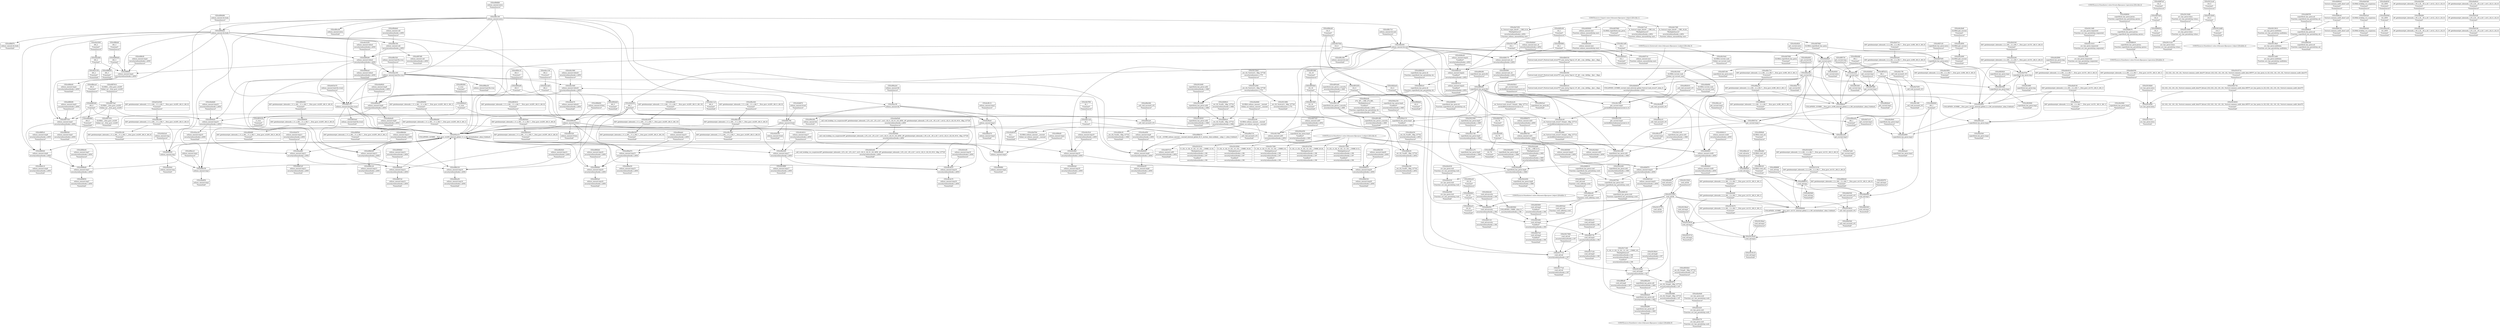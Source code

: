 digraph {
	CE0x6cffae0 [shape=record,shape=Mrecord,label="{CE0x6cffae0|selinux_umount:tmp3}"]
	CE0x4fc4880 [shape=record,shape=Mrecord,label="{CE0x4fc4880|selinux_umount:tmp17|security/selinux/hooks.c,2650|*SummSink*}"]
	CE0x4f8fbf0 [shape=record,shape=Mrecord,label="{CE0x4f8fbf0|selinux_umount:tmp4|security/selinux/hooks.c,2650}"]
	CE0x4fd7da0 [shape=record,shape=Mrecord,label="{CE0x4fd7da0|i32_4|*Constant*}"]
	CE0x4f93670 [shape=record,shape=Mrecord,label="{CE0x4f93670|_ret_i32_%tmp6,_!dbg_!27716|security/selinux/hooks.c,197}"]
	CE0x4f9ec50 [shape=record,shape=Mrecord,label="{CE0x4f9ec50|selinux_umount:tmp1}"]
	CE0x50130d0 [shape=record,shape=Mrecord,label="{CE0x50130d0|avc_has_perm:tclass|Function::avc_has_perm&Arg::tclass::|*SummSource*}"]
	CE0x4fd8ce0 [shape=record,shape=Mrecord,label="{CE0x4fd8ce0|%struct.common_audit_data*_null|*Constant*}"]
	CE0x65fce10 [shape=record,shape=Mrecord,label="{CE0x65fce10|COLLAPSED:_GCMRE___llvm_gcov_ctr205_internal_global_11_x_i64_zeroinitializer:_elem_0:default:}"]
	CE0x4f935a0 [shape=record,shape=Mrecord,label="{CE0x4f935a0|cred_sid:cred|Function::cred_sid&Arg::cred::|*SummSink*}"]
	CE0x4fa3150 [shape=record,shape=Mrecord,label="{CE0x4fa3150|i64_2|*Constant*|*SummSink*}"]
	CE0x4faa180 [shape=record,shape=Mrecord,label="{CE0x4faa180|selinux_umount:land.lhs.true}"]
	CE0x4fa9140 [shape=record,shape=Mrecord,label="{CE0x4fa9140|i64*_getelementptr_inbounds_(_2_x_i64_,_2_x_i64_*___llvm_gcov_ctr151,_i64_0,_i64_1)|*Constant*}"]
	CE0x4fda770 [shape=record,shape=Mrecord,label="{CE0x4fda770|get_current:bb|*SummSink*}"]
	CE0x4f90ec0 [shape=record,shape=Mrecord,label="{CE0x4f90ec0|i64*_getelementptr_inbounds_(_2_x_i64_,_2_x_i64_*___llvm_gcov_ctr151,_i64_0,_i64_1)|*Constant*|*SummSink*}"]
	CE0x4f99950 [shape=record,shape=Mrecord,label="{CE0x4f99950|i64*_getelementptr_inbounds_(_11_x_i64_,_11_x_i64_*___llvm_gcov_ctr205,_i64_0,_i64_6)|*Constant*}"]
	CE0x5018560 [shape=record,shape=Mrecord,label="{CE0x5018560|0:_i32,_4:_i32,_8:_i32,_12:_i32,_:_CMRE_16,20_|*MultipleSource*|security/selinux/hooks.c,196|security/selinux/hooks.c,197|*LoadInst*|security/selinux/hooks.c,196}"]
	CE0x4fd9340 [shape=record,shape=Mrecord,label="{CE0x4fd9340|superblock_has_perm:ad|Function::superblock_has_perm&Arg::ad::|*SummSink*}"]
	CE0x4f9ce80 [shape=record,shape=Mrecord,label="{CE0x4f9ce80|i64*_getelementptr_inbounds_(_11_x_i64_,_11_x_i64_*___llvm_gcov_ctr205,_i64_0,_i64_10)|*Constant*|*SummSource*}"]
	CE0x4fe17f0 [shape=record,shape=Mrecord,label="{CE0x4fe17f0|_call_void_mcount()_#3|*SummSource*}"]
	CE0x5019630 [shape=record,shape=Mrecord,label="{CE0x5019630|cred_sid:tmp2}"]
	CE0x5019270 [shape=record,shape=Mrecord,label="{CE0x5019270|i64*_getelementptr_inbounds_(_2_x_i64_,_2_x_i64_*___llvm_gcov_ctr131,_i64_0,_i64_1)|*Constant*|*SummSink*}"]
	CE0x4fa1150 [shape=record,shape=Mrecord,label="{CE0x4fa1150|i64_4|*Constant*|*SummSource*}"]
	CE0x4f97530 [shape=record,shape=Mrecord,label="{CE0x4f97530|selinux_umount:tmp5|security/selinux/hooks.c,2650}"]
	CE0x4fe58c0 [shape=record,shape=Mrecord,label="{CE0x4fe58c0|get_current:tmp4|./arch/x86/include/asm/current.h,14|*SummSource*}"]
	CE0x4f93980 [shape=record,shape=Mrecord,label="{CE0x4f93980|_ret_i32_%tmp6,_!dbg_!27716|security/selinux/hooks.c,197|*SummSink*}"]
	CE0x4f9f2b0 [shape=record,shape=Mrecord,label="{CE0x4f9f2b0|selinux_umount:tmp16|security/selinux/hooks.c,2650|*SummSource*}"]
	CE0x5016630 [shape=record,shape=Mrecord,label="{CE0x5016630|superblock_has_perm:call2|security/selinux/hooks.c,1866|*SummSink*}"]
	CE0x4fa6440 [shape=record,shape=Mrecord,label="{CE0x4fa6440|GLOBAL:lockdep_rcu_suspicious|*Constant*|*SummSink*}"]
	CE0x4fa62a0 [shape=record,shape=Mrecord,label="{CE0x4fa62a0|GLOBAL:lockdep_rcu_suspicious|*Constant*}"]
	CE0x4fd8120 [shape=record,shape=Mrecord,label="{CE0x4fd8120|superblock_has_perm:cred|Function::superblock_has_perm&Arg::cred::|*SummSink*}"]
	CE0x4fe4340 [shape=record,shape=Mrecord,label="{CE0x4fe4340|i64*_getelementptr_inbounds_(_2_x_i64_,_2_x_i64_*___llvm_gcov_ctr151,_i64_0,_i64_0)|*Constant*|*SummSource*}"]
	CE0x4f994d0 [shape=record,shape=Mrecord,label="{CE0x4f994d0|selinux_umount:tmp12|security/selinux/hooks.c,2650}"]
	CE0x4fb5620 [shape=record,shape=Mrecord,label="{CE0x4fb5620|superblock_has_perm:tmp1|*SummSource*}"]
	CE0x4f9f5b0 [shape=record,shape=Mrecord,label="{CE0x4f9f5b0|i64*_getelementptr_inbounds_(_11_x_i64_,_11_x_i64_*___llvm_gcov_ctr205,_i64_0,_i64_1)|*Constant*|*SummSink*}"]
	CE0x4f8c710 [shape=record,shape=Mrecord,label="{CE0x4f8c710|selinux_umount:do.end|*SummSource*}"]
	CE0x4fd3f70 [shape=record,shape=Mrecord,label="{CE0x4fd3f70|cred_sid:tmp1|*SummSource*}"]
	CE0x50177a0 [shape=record,shape=Mrecord,label="{CE0x50177a0|cred_sid:sid|security/selinux/hooks.c,197|*SummSink*}"]
	CE0x4f98f30 [shape=record,shape=Mrecord,label="{CE0x4f98f30|selinux_umount:tmp7|security/selinux/hooks.c,2650|*SummSink*}"]
	CE0x4fa57b0 [shape=record,shape=Mrecord,label="{CE0x4fa57b0|superblock_has_perm:tmp}"]
	CE0x4faad60 [shape=record,shape=Mrecord,label="{CE0x4faad60|selinux_umount:tmp11|security/selinux/hooks.c,2650}"]
	CE0x5016480 [shape=record,shape=Mrecord,label="{CE0x5016480|superblock_has_perm:call2|security/selinux/hooks.c,1866}"]
	CE0x4fa7460 [shape=record,shape=Mrecord,label="{CE0x4fa7460|selinux_umount:call5|security/selinux/hooks.c,2652}"]
	CE0x4fa9c10 [shape=record,shape=Mrecord,label="{CE0x4fa9c10|selinux_umount:tmp6|security/selinux/hooks.c,2650|*SummSink*}"]
	CE0x4fe3440 [shape=record,shape=Mrecord,label="{CE0x4fe3440|GLOBAL:current_task|Global_var:current_task}"]
	CE0x4f91df0 [shape=record,shape=Mrecord,label="{CE0x4f91df0|superblock_has_perm:s_security|security/selinux/hooks.c,1865|*SummSink*}"]
	CE0x4fd53e0 [shape=record,shape=Mrecord,label="{CE0x4fd53e0|selinux_umount:tmp21|security/selinux/hooks.c,2650|*SummSink*}"]
	CE0x4fa7f00 [shape=record,shape=Mrecord,label="{CE0x4fa7f00|i8_1|*Constant*|*SummSource*}"]
	CE0x4f92f60 [shape=record,shape=Mrecord,label="{CE0x4f92f60|superblock_has_perm:call|security/selinux/hooks.c,1863|*SummSink*}"]
	CE0x4fb6330 [shape=record,shape=Mrecord,label="{CE0x4fb6330|%struct.task_struct*_(%struct.task_struct**)*_asm_movq_%gs:$_1:P_,$0_,_r,im,_dirflag_,_fpsr_,_flags_|*SummSource*}"]
	CE0x4f8b600 [shape=record,shape=Mrecord,label="{CE0x4f8b600|selinux_umount:if.then|*SummSource*}"]
	CE0x4fd7b00 [shape=record,shape=Mrecord,label="{CE0x4fd7b00|superblock_has_perm:entry}"]
	CE0x4fbcca0 [shape=record,shape=Mrecord,label="{CE0x4fbcca0|get_current:tmp2|*SummSource*}"]
	CE0x4f99f60 [shape=record,shape=Mrecord,label="{CE0x4f99f60|selinux_umount:tmp2|*SummSink*}"]
	CE0x4f9cfa0 [shape=record,shape=Mrecord,label="{CE0x4f9cfa0|selinux_umount:tmp19|security/selinux/hooks.c,2650|*SummSink*}"]
	CE0x4fd9e50 [shape=record,shape=Mrecord,label="{CE0x4fd9e50|_ret_i32_%call5,_!dbg_!27742|security/selinux/hooks.c,2652}"]
	CE0x4fa9fa0 [shape=record,shape=Mrecord,label="{CE0x4fa9fa0|get_current:tmp1|*SummSource*}"]
	CE0x4f82920 [shape=record,shape=Mrecord,label="{CE0x4f82920|selinux_umount:tmp14|security/selinux/hooks.c,2650|*SummSource*}"]
	CE0x4fa6560 [shape=record,shape=Mrecord,label="{CE0x4fa6560|i32_2650|*Constant*}"]
	CE0x4fc5250 [shape=record,shape=Mrecord,label="{CE0x4fc5250|selinux_umount:tobool|security/selinux/hooks.c,2650|*SummSource*}"]
	CE0x4fe3850 [shape=record,shape=Mrecord,label="{CE0x4fe3850|i64*_getelementptr_inbounds_(_2_x_i64_,_2_x_i64_*___llvm_gcov_ctr98,_i64_0,_i64_0)|*Constant*|*SummSink*}"]
	CE0x50189a0 [shape=record,shape=Mrecord,label="{CE0x50189a0|cred_sid:tmp6|security/selinux/hooks.c,197}"]
	CE0x50134f0 [shape=record,shape=Mrecord,label="{CE0x50134f0|avc_has_perm:requested|Function::avc_has_perm&Arg::requested::|*SummSource*}"]
	CE0x4f9a2e0 [shape=record,shape=Mrecord,label="{CE0x4f9a2e0|selinux_umount:bb|*SummSource*}"]
	CE0x5016930 [shape=record,shape=Mrecord,label="{CE0x5016930|i32_(i32,_i32,_i16,_i32,_%struct.common_audit_data*)*_bitcast_(i32_(i32,_i32,_i16,_i32,_%struct.common_audit_data.495*)*_avc_has_perm_to_i32_(i32,_i32,_i16,_i32,_%struct.common_audit_data*)*)|*Constant*|*SummSink*}"]
	CE0x4f91c20 [shape=record,shape=Mrecord,label="{CE0x4f91c20|superblock_has_perm:s_security|security/selinux/hooks.c,1865}"]
	CE0x4fd6c20 [shape=record,shape=Mrecord,label="{CE0x4fd6c20|selinux_umount:tmp22|*LoadInst*|security/selinux/hooks.c,2652}"]
	CE0x4fda600 [shape=record,shape=Mrecord,label="{CE0x4fda600|get_current:bb|*SummSource*}"]
	CE0x4fd2ee0 [shape=record,shape=Mrecord,label="{CE0x4fd2ee0|i32_0|*Constant*}"]
	CE0x4fd8f40 [shape=record,shape=Mrecord,label="{CE0x4fd8f40|superblock_has_perm:perms|Function::superblock_has_perm&Arg::perms::|*SummSource*}"]
	CE0x4f9bb70 [shape=record,shape=Mrecord,label="{CE0x4f9bb70|0:_i8,_:_GCMR_selinux_umount.__warned_internal_global_i8_0,_section_.data.unlikely_,_align_1:_elem_0:default:}"]
	CE0x4fc4e70 [shape=record,shape=Mrecord,label="{CE0x4fc4e70|selinux_umount:tmp18|security/selinux/hooks.c,2650|*SummSink*}"]
	CE0x4f97430 [shape=record,shape=Mrecord,label="{CE0x4f97430|GLOBAL:__llvm_gcov_ctr205|Global_var:__llvm_gcov_ctr205|*SummSink*}"]
	CE0x4f9f060 [shape=record,shape=Mrecord,label="{CE0x4f9f060|selinux_umount:tmp16|security/selinux/hooks.c,2650}"]
	CE0x4fd4b10 [shape=record,shape=Mrecord,label="{CE0x4fd4b10|selinux_umount:cred4|security/selinux/hooks.c,2650|*SummSource*}"]
	CE0x63225d0 [shape=record,shape=Mrecord,label="{CE0x63225d0|i64*_getelementptr_inbounds_(_11_x_i64_,_11_x_i64_*___llvm_gcov_ctr205,_i64_0,_i64_0)|*Constant*|*SummSource*}"]
	CE0x5015770 [shape=record,shape=Mrecord,label="{CE0x5015770|cred_sid:bb|*SummSink*}"]
	CE0x5016bb0 [shape=record,shape=Mrecord,label="{CE0x5016bb0|avc_has_perm:entry|*SummSource*}"]
	CE0x4fa8030 [shape=record,shape=Mrecord,label="{CE0x4fa8030|i8_1|*Constant*|*SummSink*}"]
	CE0x4fd2cb0 [shape=record,shape=Mrecord,label="{CE0x4fd2cb0|cred_sid:security|security/selinux/hooks.c,196|*SummSource*}"]
	"CONST[source:0(mediator),value:2(dynamic)][purpose:{subject}][SnkIdx:0]"
	CE0x4fd50f0 [shape=record,shape=Mrecord,label="{CE0x4fd50f0|selinux_umount:tmp21|security/selinux/hooks.c,2650|*SummSource*}"]
	CE0x4f9d010 [shape=record,shape=Mrecord,label="{CE0x4f9d010|selinux_umount:tmp20|security/selinux/hooks.c,2650}"]
	CE0x4fd3120 [shape=record,shape=Mrecord,label="{CE0x4fd3120|cred_sid:security|security/selinux/hooks.c,196|*SummSink*}"]
	CE0x4fbdcd0 [shape=record,shape=Mrecord,label="{CE0x4fbdcd0|272:_i8*,_:_CRE_272,280_|*MultipleSource*|*LoadInst*|security/selinux/hooks.c,2652|Function::superblock_has_perm&Arg::sb::|security/selinux/hooks.c,1865}"]
	CE0x4f82f00 [shape=record,shape=Mrecord,label="{CE0x4f82f00|i1_true|*Constant*|*SummSource*}"]
	CE0x4fd87a0 [shape=record,shape=Mrecord,label="{CE0x4fd87a0|i32_4|*Constant*|*SummSource*}"]
	"CONST[source:1(input),value:2(dynamic)][purpose:{object}][SrcIdx:1]"
	CE0x4fd99c0 [shape=record,shape=Mrecord,label="{CE0x4fd99c0|_ret_i32_%call2,_!dbg_!27722|security/selinux/hooks.c,1866|*SummSource*}"]
	CE0x4fd48c0 [shape=record,shape=Mrecord,label="{CE0x4fd48c0|selinux_umount:cred4|security/selinux/hooks.c,2650}"]
	CE0x4f9c2a0 [shape=record,shape=Mrecord,label="{CE0x4f9c2a0|_call_void_mcount()_#3}"]
	CE0x4fa35c0 [shape=record,shape=Mrecord,label="{CE0x4fa35c0|selinux_umount:tmp19|security/selinux/hooks.c,2650|*SummSource*}"]
	CE0x5021a70 [shape=record,shape=Mrecord,label="{CE0x5021a70|superblock_has_perm:tmp5|security/selinux/hooks.c,1865|*SummSink*}"]
	CE0x5012b00 [shape=record,shape=Mrecord,label="{CE0x5012b00|i16_5|*Constant*}"]
	CE0x4fab070 [shape=record,shape=Mrecord,label="{CE0x4fab070|selinux_umount:tmp11|security/selinux/hooks.c,2650|*SummSource*}"]
	CE0x4faac40 [shape=record,shape=Mrecord,label="{CE0x4faac40|selinux_umount:tmp10|security/selinux/hooks.c,2650|*SummSink*}"]
	CE0x4fe49e0 [shape=record,shape=Mrecord,label="{CE0x4fe49e0|superblock_has_perm:tmp3|*SummSource*}"]
	CE0x4fa2680 [shape=record,shape=Mrecord,label="{CE0x4fa2680|i8*_getelementptr_inbounds_(_45_x_i8_,_45_x_i8_*_.str12,_i32_0,_i32_0)|*Constant*|*SummSink*}"]
	CE0x4faa850 [shape=record,shape=Mrecord,label="{CE0x4faa850|selinux_umount:tmp8|security/selinux/hooks.c,2650|*SummSource*}"]
	CE0x4fa2fd0 [shape=record,shape=Mrecord,label="{CE0x4fa2fd0|i64_2|*Constant*}"]
	CE0x4f8b330 [shape=record,shape=Mrecord,label="{CE0x4f8b330|selinux_umount:tmp14|security/selinux/hooks.c,2650}"]
	CE0x4ffaa10 [shape=record,shape=Mrecord,label="{CE0x4ffaa10|i64*_getelementptr_inbounds_(_2_x_i64_,_2_x_i64_*___llvm_gcov_ctr98,_i64_0,_i64_1)|*Constant*}"]
	CE0x4fe4410 [shape=record,shape=Mrecord,label="{CE0x4fe4410|i64*_getelementptr_inbounds_(_2_x_i64_,_2_x_i64_*___llvm_gcov_ctr151,_i64_0,_i64_0)|*Constant*|*SummSink*}"]
	CE0x4fa4820 [shape=record,shape=Mrecord,label="{CE0x4fa4820|get_current:entry|*SummSource*}"]
	CE0x5019710 [shape=record,shape=Mrecord,label="{CE0x5019710|cred_sid:tmp2|*SummSink*}"]
	CE0x5015500 [shape=record,shape=Mrecord,label="{CE0x5015500|cred_sid:bb|*SummSource*}"]
	CE0x4fd85f0 [shape=record,shape=Mrecord,label="{CE0x4fd85f0|superblock_has_perm:sb|Function::superblock_has_perm&Arg::sb::|*SummSink*}"]
	CE0x4f94f50 [shape=record,shape=Mrecord,label="{CE0x4f94f50|i64*_getelementptr_inbounds_(_11_x_i64_,_11_x_i64_*___llvm_gcov_ctr205,_i64_0,_i64_1)|*Constant*|*SummSource*}"]
	CE0x5021e90 [shape=record,shape=Mrecord,label="{CE0x5021e90|superblock_has_perm:sid1|security/selinux/hooks.c,1866}"]
	CE0x4fd30b0 [shape=record,shape=Mrecord,label="{CE0x4fd30b0|COLLAPSED:_CMRE:_elem_0::|security/selinux/hooks.c,196}"]
	CE0x4fffed0 [shape=record,shape=Mrecord,label="{CE0x4fffed0|cred_sid:tmp6|security/selinux/hooks.c,197|*SummSink*}"]
	CE0x4f997e0 [shape=record,shape=Mrecord,label="{CE0x4f997e0|selinux_umount:tmp12|security/selinux/hooks.c,2650|*SummSink*}"]
	CE0x4fd5f90 [shape=record,shape=Mrecord,label="{CE0x4fd5f90|selinux_umount:mnt_sb|security/selinux/hooks.c,2652|*SummSink*}"]
	CE0x4fda160 [shape=record,shape=Mrecord,label="{CE0x4fda160|_ret_i32_%call5,_!dbg_!27742|security/selinux/hooks.c,2652|*SummSink*}"]
	CE0x4f91b50 [shape=record,shape=Mrecord,label="{CE0x4f91b50|i32_0|*Constant*}"]
	CE0x4fd57c0 [shape=record,shape=Mrecord,label="{CE0x4fd57c0|selinux_umount:mnt|Function::selinux_umount&Arg::mnt::|*SummSink*}"]
	CE0x4fa71e0 [shape=record,shape=Mrecord,label="{CE0x4fa71e0|8:_%struct.super_block*,_:_CRE_0,8_|*MultipleSource*|security/selinux/hooks.c,2652|Function::selinux_umount&Arg::mnt::}"]
	CE0x4f92a10 [shape=record,shape=Mrecord,label="{CE0x4f92a10|_call_void_mcount()_#3|*SummSink*}"]
	CE0x4f83630 [shape=record,shape=Mrecord,label="{CE0x4f83630|i64*_getelementptr_inbounds_(_11_x_i64_,_11_x_i64_*___llvm_gcov_ctr205,_i64_0,_i64_8)|*Constant*|*SummSink*}"]
	CE0x4fd2540 [shape=record,shape=Mrecord,label="{CE0x4fd2540|_call_void_mcount()_#3|*SummSource*}"]
	CE0x4f94a90 [shape=record,shape=Mrecord,label="{CE0x4f94a90|i64_5|*Constant*}"]
	CE0x4fe4ae0 [shape=record,shape=Mrecord,label="{CE0x4fe4ae0|superblock_has_perm:tmp3|*SummSink*}"]
	CE0x4fe1a80 [shape=record,shape=Mrecord,label="{CE0x4fe1a80|i32_1|*Constant*}"]
	CE0x4fa3040 [shape=record,shape=Mrecord,label="{CE0x4fa3040|i64_2|*Constant*|*SummSource*}"]
	CE0x4f8edb0 [shape=record,shape=Mrecord,label="{CE0x4f8edb0|i64_0|*Constant*|*SummSink*}"]
	CE0x4fe5a20 [shape=record,shape=Mrecord,label="{CE0x4fe5a20|get_current:tmp}"]
	CE0x4fb5fd0 [shape=record,shape=Mrecord,label="{CE0x4fb5fd0|cred_sid:tmp|*SummSink*}"]
	"CONST[source:0(mediator),value:0(static)][purpose:{operation}][SnkIdx:3]"
	CE0x4f9eb00 [shape=record,shape=Mrecord,label="{CE0x4f9eb00|i64*_getelementptr_inbounds_(_11_x_i64_,_11_x_i64_*___llvm_gcov_ctr205,_i64_0,_i64_1)|*Constant*}"]
	CE0x5012f40 [shape=record,shape=Mrecord,label="{CE0x5012f40|_ret_i32_%retval.0,_!dbg_!27728|security/selinux/avc.c,775}"]
	CE0x5015150 [shape=record,shape=Mrecord,label="{CE0x5015150|i64*_getelementptr_inbounds_(_2_x_i64_,_2_x_i64_*___llvm_gcov_ctr131,_i64_0,_i64_0)|*Constant*}"]
	CE0x5016a40 [shape=record,shape=Mrecord,label="{CE0x5016a40|avc_has_perm:entry}"]
	CE0x4f91220 [shape=record,shape=Mrecord,label="{CE0x4f91220|superblock_has_perm:tmp2}"]
	CE0x4fbce40 [shape=record,shape=Mrecord,label="{CE0x4fbce40|get_current:tmp3}"]
	CE0x4fb63c0 [shape=record,shape=Mrecord,label="{CE0x4fb63c0|%struct.task_struct*_(%struct.task_struct**)*_asm_movq_%gs:$_1:P_,$0_,_r,im,_dirflag_,_fpsr_,_flags_|*SummSink*}"]
	CE0x4fbfbd0 [shape=record,shape=Mrecord,label="{CE0x4fbfbd0|GLOBAL:cred_sid|*Constant*|*SummSource*}"]
	CE0x5022450 [shape=record,shape=Mrecord,label="{CE0x5022450|superblock_has_perm:tmp6|security/selinux/hooks.c,1866|*SummSink*}"]
	CE0x4fa7250 [shape=record,shape=Mrecord,label="{CE0x4fa7250|8:_%struct.super_block*,_:_CRE_8,16_|*MultipleSource*|security/selinux/hooks.c,2652|Function::selinux_umount&Arg::mnt::}"]
	CE0x4fe18f0 [shape=record,shape=Mrecord,label="{CE0x4fe18f0|_call_void_mcount()_#3|*SummSink*}"]
	CE0x4f996b0 [shape=record,shape=Mrecord,label="{CE0x4f996b0|selinux_umount:tmp12|security/selinux/hooks.c,2650|*SummSource*}"]
	CE0x4fc4cf0 [shape=record,shape=Mrecord,label="{CE0x4fc4cf0|selinux_umount:tmp18|security/selinux/hooks.c,2650|*SummSource*}"]
	CE0x4fe4560 [shape=record,shape=Mrecord,label="{CE0x4fe4560|superblock_has_perm:tmp2|*SummSource*}"]
	CE0x4f94d20 [shape=record,shape=Mrecord,label="{CE0x4f94d20|i64_5|*Constant*|*SummSink*}"]
	CE0x4fbc5d0 [shape=record,shape=Mrecord,label="{CE0x4fbc5d0|i64*_getelementptr_inbounds_(_11_x_i64_,_11_x_i64_*___llvm_gcov_ctr205,_i64_0,_i64_9)|*Constant*|*SummSink*}"]
	CE0x4fd8b30 [shape=record,shape=Mrecord,label="{CE0x4fd8b30|superblock_has_perm:perms|Function::superblock_has_perm&Arg::perms::|*SummSink*}"]
	CE0x4fd7010 [shape=record,shape=Mrecord,label="{CE0x4fd7010|selinux_umount:tmp22|*LoadInst*|security/selinux/hooks.c,2652|*SummSink*}"]
	CE0x4f94c10 [shape=record,shape=Mrecord,label="{CE0x4f94c10|i64_5|*Constant*|*SummSource*}"]
	CE0x4fa6de0 [shape=record,shape=Mrecord,label="{CE0x4fa6de0|selinux_umount:mnt_sb|security/selinux/hooks.c,2652|*SummSource*}"]
	CE0x4f82bc0 [shape=record,shape=Mrecord,label="{CE0x4f82bc0|i1_true|*Constant*}"]
	CE0x4fa8dd0 [shape=record,shape=Mrecord,label="{CE0x4fa8dd0|selinux_umount:tmp10|security/selinux/hooks.c,2650|*SummSource*}"]
	CE0x4fe3350 [shape=record,shape=Mrecord,label="{CE0x4fe3350|get_current:tmp4|./arch/x86/include/asm/current.h,14|*SummSink*}"]
	CE0x4fa4170 [shape=record,shape=Mrecord,label="{CE0x4fa4170|avc_has_perm:ssid|Function::avc_has_perm&Arg::ssid::|*SummSink*}"]
	CE0x4fd7990 [shape=record,shape=Mrecord,label="{CE0x4fd7990|GLOBAL:superblock_has_perm|*Constant*|*SummSink*}"]
	CE0x5013be0 [shape=record,shape=Mrecord,label="{CE0x5013be0|_ret_i32_%retval.0,_!dbg_!27728|security/selinux/avc.c,775|*SummSource*}"]
	CE0x4f9f3e0 [shape=record,shape=Mrecord,label="{CE0x4f9f3e0|selinux_umount:tmp16|security/selinux/hooks.c,2650|*SummSink*}"]
	CE0x4faaa30 [shape=record,shape=Mrecord,label="{CE0x4faaa30|selinux_umount:tmp8|security/selinux/hooks.c,2650|*SummSink*}"]
	CE0x4fbbc20 [shape=record,shape=Mrecord,label="{CE0x4fbbc20|cred_sid:entry|*SummSource*}"]
	CE0x4fa29e0 [shape=record,shape=Mrecord,label="{CE0x4fa29e0|selinux_umount:tmp|*SummSink*}"]
	CE0x5019a20 [shape=record,shape=Mrecord,label="{CE0x5019a20|cred_sid:tmp3}"]
	CE0x4f8c640 [shape=record,shape=Mrecord,label="{CE0x4f8c640|selinux_umount:do.end}"]
	CE0x4fa60c0 [shape=record,shape=Mrecord,label="{CE0x4fa60c0|i8*_getelementptr_inbounds_(_25_x_i8_,_25_x_i8_*_.str3,_i32_0,_i32_0)|*Constant*|*SummSource*}"]
	CE0x5012dd0 [shape=record,shape=Mrecord,label="{CE0x5012dd0|i16_5|*Constant*|*SummSink*}"]
	CE0x4f9cc00 [shape=record,shape=Mrecord,label="{CE0x4f9cc00|selinux_umount:entry|*SummSink*}"]
	CE0x4fa36e0 [shape=record,shape=Mrecord,label="{CE0x4fa36e0|selinux_umount:call3|security/selinux/hooks.c,2650|*SummSink*}"]
	CE0x4f9dde0 [shape=record,shape=Mrecord,label="{CE0x4f9dde0|i32_0|*Constant*|*SummSink*}"]
	CE0x4faa1f0 [shape=record,shape=Mrecord,label="{CE0x4faa1f0|selinux_umount:bb}"]
	CE0x4fa8920 [shape=record,shape=Mrecord,label="{CE0x4fa8920|selinux_umount:tmp9|security/selinux/hooks.c,2650|*SummSource*}"]
	CE0x4fa3850 [shape=record,shape=Mrecord,label="{CE0x4fa3850|GLOBAL:get_current|*Constant*}"]
	CE0x4fd2ac0 [shape=record,shape=Mrecord,label="{CE0x4fd2ac0|i32_22|*Constant*|*SummSink*}"]
	CE0x4fa5890 [shape=record,shape=Mrecord,label="{CE0x4fa5890|superblock_has_perm:tmp|*SummSource*}"]
	CE0x4fa4df0 [shape=record,shape=Mrecord,label="{CE0x4fa4df0|i32_78|*Constant*}"]
	CE0x4fd6e40 [shape=record,shape=Mrecord,label="{CE0x4fd6e40|selinux_umount:tmp22|*LoadInst*|security/selinux/hooks.c,2652|*SummSource*}"]
	CE0x65fcc90 [shape=record,shape=Mrecord,label="{CE0x65fcc90|i64*_getelementptr_inbounds_(_11_x_i64_,_11_x_i64_*___llvm_gcov_ctr205,_i64_0,_i64_0)|*Constant*|*SummSink*}"]
	CE0x4f9dea0 [shape=record,shape=Mrecord,label="{CE0x4f9dea0|selinux_umount:tobool|security/selinux/hooks.c,2650|*SummSink*}"]
	CE0x4f9dcd0 [shape=record,shape=Mrecord,label="{CE0x4f9dcd0|i32_0|*Constant*|*SummSource*}"]
	CE0x4fd37e0 [shape=record,shape=Mrecord,label="{CE0x4fd37e0|cred_sid:tmp4|*LoadInst*|security/selinux/hooks.c,196|*SummSink*}"]
	CE0x4f947e0 [shape=record,shape=Mrecord,label="{CE0x4f947e0|get_current:tmp2}"]
	CE0x4f93820 [shape=record,shape=Mrecord,label="{CE0x4f93820|_ret_i32_%tmp6,_!dbg_!27716|security/selinux/hooks.c,197|*SummSource*}"]
	CE0x4f97610 [shape=record,shape=Mrecord,label="{CE0x4f97610|GLOBAL:__llvm_gcov_ctr205|Global_var:__llvm_gcov_ctr205|*SummSource*}"]
	"CONST[source:0(mediator),value:0(static)][purpose:{operation}][SrcIdx:2]"
	CE0x4fd5dc0 [shape=record,shape=Mrecord,label="{CE0x4fd5dc0|i32_1|*Constant*|*SummSink*}"]
	CE0x500a550 [shape=record,shape=Mrecord,label="{CE0x500a550|superblock_has_perm:tmp4|*LoadInst*|security/selinux/hooks.c,1865|*SummSink*}"]
	CE0x4fd7c90 [shape=record,shape=Mrecord,label="{CE0x4fd7c90|superblock_has_perm:entry|*SummSink*}"]
	CE0x4f9c4b0 [shape=record,shape=Mrecord,label="{CE0x4f9c4b0|get_current:tmp|*SummSink*}"]
	CE0x4fa3e20 [shape=record,shape=Mrecord,label="{CE0x4fa3e20|avc_has_perm:ssid|Function::avc_has_perm&Arg::ssid::}"]
	CE0x4f90d90 [shape=record,shape=Mrecord,label="{CE0x4f90d90|selinux_umount:do.body|*SummSource*}"]
	CE0x4fd5c00 [shape=record,shape=Mrecord,label="{CE0x4fd5c00|i32_1|*Constant*|*SummSource*}"]
	CE0x4fd83c0 [shape=record,shape=Mrecord,label="{CE0x4fd83c0|superblock_has_perm:sb|Function::superblock_has_perm&Arg::sb::}"]
	CE0x4fa11c0 [shape=record,shape=Mrecord,label="{CE0x4fa11c0|i64_4|*Constant*|*SummSink*}"]
	CE0x4f8f300 [shape=record,shape=Mrecord,label="{CE0x4f8f300|selinux_umount:tmp5|security/selinux/hooks.c,2650|*SummSink*}"]
	CE0x4fdbf80 [shape=record,shape=Mrecord,label="{CE0x4fdbf80|GLOBAL:current_task|Global_var:current_task|*SummSink*}"]
	CE0x4fd3480 [shape=record,shape=Mrecord,label="{CE0x4fd3480|cred_sid:tmp4|*LoadInst*|security/selinux/hooks.c,196}"]
	CE0x4fc4b10 [shape=record,shape=Mrecord,label="{CE0x4fc4b10|selinux_umount:tmp18|security/selinux/hooks.c,2650}"]
	"CONST[source:0(mediator),value:2(dynamic)][purpose:{object}][SnkIdx:2]"
	CE0x5019ba0 [shape=record,shape=Mrecord,label="{CE0x5019ba0|cred_sid:tmp3|*SummSource*}"]
	CE0x4f83910 [shape=record,shape=Mrecord,label="{CE0x4f83910|i64*_getelementptr_inbounds_(_11_x_i64_,_11_x_i64_*___llvm_gcov_ctr205,_i64_0,_i64_8)|*Constant*|*SummSource*}"]
	CE0x4fd97f0 [shape=record,shape=Mrecord,label="{CE0x4fd97f0|superblock_has_perm:ad|Function::superblock_has_perm&Arg::ad::|*SummSource*}"]
	CE0x4fa8f50 [shape=record,shape=Mrecord,label="{CE0x4fa8f50|selinux_umount:tmp1|*SummSink*}"]
	CE0x5017710 [shape=record,shape=Mrecord,label="{CE0x5017710|cred_sid:sid|security/selinux/hooks.c,197}"]
	CE0x4fa8a00 [shape=record,shape=Mrecord,label="{CE0x4fa8a00|selinux_umount:tmp9|security/selinux/hooks.c,2650|*SummSink*}"]
	CE0x4fa7b50 [shape=record,shape=Mrecord,label="{CE0x4fa7b50|_call_void_mcount()_#3}"]
	CE0x500a110 [shape=record,shape=Mrecord,label="{CE0x500a110|superblock_has_perm:tmp4|*LoadInst*|security/selinux/hooks.c,1865}"]
	CE0x50164f0 [shape=record,shape=Mrecord,label="{CE0x50164f0|superblock_has_perm:call2|security/selinux/hooks.c,1866|*SummSource*}"]
	CE0x5012ca0 [shape=record,shape=Mrecord,label="{CE0x5012ca0|i16_5|*Constant*|*SummSource*}"]
	CE0x6df93d0 [shape=record,shape=Mrecord,label="{CE0x6df93d0|i64_0|*Constant*}"]
	CE0x6df94d0 [shape=record,shape=Mrecord,label="{CE0x6df94d0|i64_3|*Constant*}"]
	CE0x4fd26b0 [shape=record,shape=Mrecord,label="{CE0x4fd26b0|i32_22|*Constant*}"]
	CE0x4fa7ab0 [shape=record,shape=Mrecord,label="{CE0x4fa7ab0|get_current:tmp3|*SummSink*}"]
	CE0x4f91980 [shape=record,shape=Mrecord,label="{CE0x4f91980|i32_16|*Constant*|*SummSink*}"]
	CE0x5013a60 [shape=record,shape=Mrecord,label="{CE0x5013a60|avc_has_perm:auditdata|Function::avc_has_perm&Arg::auditdata::|*SummSink*}"]
	CE0x4fd7f40 [shape=record,shape=Mrecord,label="{CE0x4fd7f40|superblock_has_perm:cred|Function::superblock_has_perm&Arg::cred::}"]
	CE0x4f98610 [shape=record,shape=Mrecord,label="{CE0x4f98610|cred_sid:tmp}"]
	CE0x4f90d20 [shape=record,shape=Mrecord,label="{CE0x4f90d20|selinux_umount:do.body}"]
	CE0x4fa40d0 [shape=record,shape=Mrecord,label="{CE0x4fa40d0|avc_has_perm:ssid|Function::avc_has_perm&Arg::ssid::|*SummSource*}"]
	CE0x4fd5990 [shape=record,shape=Mrecord,label="{CE0x4fd5990|i32_1|*Constant*}"]
	CE0x4f9ecc0 [shape=record,shape=Mrecord,label="{CE0x4f9ecc0|selinux_umount:tmp1|*SummSource*}"]
	CE0x5017260 [shape=record,shape=Mrecord,label="{CE0x5017260|i32_1|*Constant*}"]
	CE0x4f9d7d0 [shape=record,shape=Mrecord,label="{CE0x4f9d7d0|selinux_umount:call3|security/selinux/hooks.c,2650}"]
	CE0x4fd8950 [shape=record,shape=Mrecord,label="{CE0x4fd8950|i32_4|*Constant*|*SummSink*}"]
	CE0x5021940 [shape=record,shape=Mrecord,label="{CE0x5021940|superblock_has_perm:tmp5|security/selinux/hooks.c,1865|*SummSource*}"]
	CE0x4fd4760 [shape=record,shape=Mrecord,label="{CE0x4fd4760|i32_78|*Constant*|*SummSource*}"]
	CE0x4f838a0 [shape=record,shape=Mrecord,label="{CE0x4f838a0|i64*_getelementptr_inbounds_(_11_x_i64_,_11_x_i64_*___llvm_gcov_ctr205,_i64_0,_i64_8)|*Constant*}"]
	CE0x4fbbd60 [shape=record,shape=Mrecord,label="{CE0x4fbbd60|cred_sid:entry|*SummSink*}"]
	CE0x4f846f0 [shape=record,shape=Mrecord,label="{CE0x4f846f0|i64*_getelementptr_inbounds_(_11_x_i64_,_11_x_i64_*___llvm_gcov_ctr205,_i64_0,_i64_6)|*Constant*|*SummSink*}"]
	CE0x4fbfda0 [shape=record,shape=Mrecord,label="{CE0x4fbfda0|cred_sid:entry}"]
	CE0x4fa85d0 [shape=record,shape=Mrecord,label="{CE0x4fa85d0|_call_void_lockdep_rcu_suspicious(i8*_getelementptr_inbounds_(_25_x_i8_,_25_x_i8_*_.str3,_i32_0,_i32_0),_i32_2650,_i8*_getelementptr_inbounds_(_45_x_i8_,_45_x_i8_*_.str12,_i32_0,_i32_0))_#10,_!dbg_!27729|security/selinux/hooks.c,2650|*SummSource*}"]
	CE0x4f98e00 [shape=record,shape=Mrecord,label="{CE0x4f98e00|selinux_umount:tmp7|security/selinux/hooks.c,2650|*SummSource*}"]
	CE0x4f9a560 [shape=record,shape=Mrecord,label="{CE0x4f9a560|_call_void_mcount()_#3|*SummSource*}"]
	CE0x4fa18d0 [shape=record,shape=Mrecord,label="{CE0x4fa18d0|selinux_umount:tobool1|security/selinux/hooks.c,2650}"]
	CE0x5017bf0 [shape=record,shape=Mrecord,label="{CE0x5017bf0|0:_i32,_4:_i32,_8:_i32,_12:_i32,_:_CMRE_0,4_|*MultipleSource*|security/selinux/hooks.c,196|security/selinux/hooks.c,197|*LoadInst*|security/selinux/hooks.c,196}"]
	CE0x5014f80 [shape=record,shape=Mrecord,label="{CE0x5014f80|_ret_i32_%retval.0,_!dbg_!27728|security/selinux/avc.c,775|*SummSink*}"]
	CE0x4f8fcf0 [shape=record,shape=Mrecord,label="{CE0x4f8fcf0|selinux_umount:tmp4|security/selinux/hooks.c,2650|*SummSource*}"]
	CE0x4f9dfd0 [shape=record,shape=Mrecord,label="{CE0x4f9dfd0|selinux_umount:entry|*SummSource*}"]
	CE0x4fa0c90 [shape=record,shape=Mrecord,label="{CE0x4fa0c90|selinux_umount:if.end|*SummSink*}"]
	CE0x4fd3730 [shape=record,shape=Mrecord,label="{CE0x4fd3730|cred_sid:tmp5|security/selinux/hooks.c,196}"]
	CE0x4fa4a30 [shape=record,shape=Mrecord,label="{CE0x4fa4a30|_ret_%struct.task_struct*_%tmp4,_!dbg_!27714|./arch/x86/include/asm/current.h,14|*SummSource*}"]
	CE0x4fe34e0 [shape=record,shape=Mrecord,label="{CE0x4fe34e0|GLOBAL:current_task|Global_var:current_task|*SummSource*}"]
	CE0x4fa4430 [shape=record,shape=Mrecord,label="{CE0x4fa4430|avc_has_perm:tsid|Function::avc_has_perm&Arg::tsid::|*SummSource*}"]
	CE0x4f93ab0 [shape=record,shape=Mrecord,label="{CE0x4f93ab0|superblock_has_perm:s_security|security/selinux/hooks.c,1865|*SummSource*}"]
	CE0x4fa4230 [shape=record,shape=Mrecord,label="{CE0x4fa4230|avc_has_perm:tsid|Function::avc_has_perm&Arg::tsid::}"]
	CE0x4f8c360 [shape=record,shape=Mrecord,label="{CE0x4f8c360|selinux_umount:do.end|*SummSink*}"]
	CE0x4fd7660 [shape=record,shape=Mrecord,label="{CE0x4fd7660|GLOBAL:superblock_has_perm|*Constant*}"]
	CE0x500a330 [shape=record,shape=Mrecord,label="{CE0x500a330|superblock_has_perm:tmp4|*LoadInst*|security/selinux/hooks.c,1865|*SummSource*}"]
	CE0x6df9280 [shape=record,shape=Mrecord,label="{CE0x6df9280|selinux_umount:tobool|security/selinux/hooks.c,2650}"]
	CE0x6453e70 [shape=record,shape=Mrecord,label="{CE0x6453e70|selinux_umount:land.lhs.true2|*SummSource*}"]
	CE0x4fa2580 [shape=record,shape=Mrecord,label="{CE0x4fa2580|i8*_getelementptr_inbounds_(_45_x_i8_,_45_x_i8_*_.str12,_i32_0,_i32_0)|*Constant*|*SummSource*}"]
	CE0x4f8f440 [shape=record,shape=Mrecord,label="{CE0x4f8f440|selinux_umount:tmp6|security/selinux/hooks.c,2650}"]
	CE0x5018bc0 [shape=record,shape=Mrecord,label="{CE0x5018bc0|cred_sid:tmp6|security/selinux/hooks.c,197|*SummSource*}"]
	CE0x4fd7510 [shape=record,shape=Mrecord,label="{CE0x4fd7510|selinux_umount:call5|security/selinux/hooks.c,2652|*SummSink*}"]
	CE0x4fc4fe0 [shape=record,shape=Mrecord,label="{CE0x4fc4fe0|selinux_umount:tmp19|security/selinux/hooks.c,2650}"]
	CE0x5017010 [shape=record,shape=Mrecord,label="{CE0x5017010|avc_has_perm:entry|*SummSink*}"]
	CE0x4fd8e70 [shape=record,shape=Mrecord,label="{CE0x4fd8e70|superblock_has_perm:perms|Function::superblock_has_perm&Arg::perms::}"]
	CE0x4f8fab0 [shape=record,shape=Mrecord,label="{CE0x4f8fab0|i64_3|*Constant*|*SummSource*}"]
	CE0x4f9ed70 [shape=record,shape=Mrecord,label="{CE0x4f9ed70|selinux_umount:tmp15|security/selinux/hooks.c,2650}"]
	CE0x4fa63d0 [shape=record,shape=Mrecord,label="{CE0x4fa63d0|GLOBAL:lockdep_rcu_suspicious|*Constant*|*SummSource*}"]
	CE0x65fcd30 [shape=record,shape=Mrecord,label="{CE0x65fcd30|selinux_umount:tmp}"]
	CE0x4fbbe40 [shape=record,shape=Mrecord,label="{CE0x4fbbe40|cred_sid:cred|Function::cred_sid&Arg::cred::}"]
	CE0x4fb6060 [shape=record,shape=Mrecord,label="{CE0x4fb6060|i64_1|*Constant*}"]
	CE0x4f91860 [shape=record,shape=Mrecord,label="{CE0x4f91860|i32_16|*Constant*|*SummSource*}"]
	CE0x4fa4c40 [shape=record,shape=Mrecord,label="{CE0x4fa4c40|_ret_%struct.task_struct*_%tmp4,_!dbg_!27714|./arch/x86/include/asm/current.h,14}"]
	CE0x5021cf0 [shape=record,shape=Mrecord,label="{CE0x5021cf0|superblock_has_perm:sid1|security/selinux/hooks.c,1866|*SummSource*}"]
	CE0x4fbc440 [shape=record,shape=Mrecord,label="{CE0x4fbc440|i64*_getelementptr_inbounds_(_11_x_i64_,_11_x_i64_*___llvm_gcov_ctr205,_i64_0,_i64_9)|*Constant*|*SummSource*}"]
	CE0x4f92db0 [shape=record,shape=Mrecord,label="{CE0x4f92db0|GLOBAL:cred_sid|*Constant*}"]
	CE0x4f934d0 [shape=record,shape=Mrecord,label="{CE0x4f934d0|cred_sid:cred|Function::cred_sid&Arg::cred::|*SummSource*}"]
	CE0x5017120 [shape=record,shape=Mrecord,label="{CE0x5017120|cred_sid:tmp5|security/selinux/hooks.c,196|*SummSink*}"]
	CE0x4f99ef0 [shape=record,shape=Mrecord,label="{CE0x4f99ef0|selinux_umount:tmp2|*SummSource*}"]
	CE0x5017900 [shape=record,shape=Mrecord,label="{CE0x5017900|cred_sid:sid|security/selinux/hooks.c,197|*SummSource*}"]
	CE0x4f94e20 [shape=record,shape=Mrecord,label="{CE0x4f94e20|selinux_umount:tmp9|security/selinux/hooks.c,2650}"]
	CE0x4fa7c20 [shape=record,shape=Mrecord,label="{CE0x4fa7c20|i8_1|*Constant*}"]
	CE0x4fa1960 [shape=record,shape=Mrecord,label="{CE0x4fa1960|selinux_umount:tobool1|security/selinux/hooks.c,2650|*SummSource*}"]
	CE0x4fd4300 [shape=record,shape=Mrecord,label="{CE0x4fd4300|cred_sid:tmp1|*SummSink*}"]
	CE0x4f945a0 [shape=record,shape=Mrecord,label="{CE0x4f945a0|superblock_has_perm:bb|*SummSink*}"]
	CE0x4f9d330 [shape=record,shape=Mrecord,label="{CE0x4f9d330|selinux_umount:tmp20|security/selinux/hooks.c,2650|*SummSink*}"]
	CE0x4fbc710 [shape=record,shape=Mrecord,label="{CE0x4fbc710|i64*_getelementptr_inbounds_(_2_x_i64_,_2_x_i64_*___llvm_gcov_ctr98,_i64_0,_i64_1)|*Constant*|*SummSource*}"]
	CE0x4f9cf30 [shape=record,shape=Mrecord,label="{CE0x4f9cf30|i64*_getelementptr_inbounds_(_11_x_i64_,_11_x_i64_*___llvm_gcov_ctr205,_i64_0,_i64_10)|*Constant*|*SummSink*}"]
	CE0x4f8c520 [shape=record,shape=Mrecord,label="{CE0x4f8c520|selinux_umount:land.lhs.true|*SummSource*}"]
	"CONST[source:0(mediator),value:2(dynamic)][purpose:{object}][SnkIdx:1]"
	CE0x4fd6170 [shape=record,shape=Mrecord,label="{CE0x4fd6170|selinux_umount:mnt_sb|security/selinux/hooks.c,2652}"]
	CE0x4837fe0 [shape=record,shape=Mrecord,label="{CE0x4837fe0|i32_0|*Constant*}"]
	CE0x4f93bb0 [shape=record,shape=Mrecord,label="{CE0x4f93bb0|i32_16|*Constant*}"]
	CE0x4ff7d10 [shape=record,shape=Mrecord,label="{CE0x4ff7d10|i64_1|*Constant*}"]
	CE0x4f92e50 [shape=record,shape=Mrecord,label="{CE0x4f92e50|superblock_has_perm:call|security/selinux/hooks.c,1863|*SummSource*}"]
	CE0x4f916e0 [shape=record,shape=Mrecord,label="{CE0x4f916e0|selinux_umount:land.lhs.true2|*SummSink*}"]
	CE0x4fa0e70 [shape=record,shape=Mrecord,label="{CE0x4fa0e70|selinux_umount:tobool1|security/selinux/hooks.c,2650|*SummSink*}"]
	CE0x4f92910 [shape=record,shape=Mrecord,label="{CE0x4f92910|_call_void_mcount()_#3|*SummSource*}"]
	CE0x50138a0 [shape=record,shape=Mrecord,label="{CE0x50138a0|avc_has_perm:auditdata|Function::avc_has_perm&Arg::auditdata::}"]
	CE0x4fbcd10 [shape=record,shape=Mrecord,label="{CE0x4fbcd10|get_current:tmp2|*SummSink*}"]
	CE0x4ff7d80 [shape=record,shape=Mrecord,label="{CE0x4ff7d80|get_current:tmp1}"]
	CE0x5013910 [shape=record,shape=Mrecord,label="{CE0x5013910|avc_has_perm:auditdata|Function::avc_has_perm&Arg::auditdata::|*SummSource*}"]
	CE0x4fd8430 [shape=record,shape=Mrecord,label="{CE0x4fd8430|superblock_has_perm:sb|Function::superblock_has_perm&Arg::sb::|*SummSource*}"]
	CE0x4fa4920 [shape=record,shape=Mrecord,label="{CE0x4fa4920|get_current:entry|*SummSink*}"]
	CE0x4fd9150 [shape=record,shape=Mrecord,label="{CE0x4fd9150|%struct.common_audit_data*_null|*Constant*|*SummSink*}"]
	CE0x4fd94c0 [shape=record,shape=Mrecord,label="{CE0x4fd94c0|_ret_i32_%call2,_!dbg_!27722|security/selinux/hooks.c,1866}"]
	CE0x4f8b040 [shape=record,shape=Mrecord,label="{CE0x4f8b040|selinux_umount:tmp13|security/selinux/hooks.c,2650}"]
	CE0x4fd7420 [shape=record,shape=Mrecord,label="{CE0x4fd7420|selinux_umount:call5|security/selinux/hooks.c,2652|*SummSource*}"]
	CE0x4f8f5c0 [shape=record,shape=Mrecord,label="{CE0x4f8f5c0|selinux_umount:tmp6|security/selinux/hooks.c,2650|*SummSource*}"]
	CE0x4f83030 [shape=record,shape=Mrecord,label="{CE0x4f83030|i1_true|*Constant*|*SummSink*}"]
	CE0x4fda3e0 [shape=record,shape=Mrecord,label="{CE0x4fda3e0|get_current:bb}"]
	CE0x5019c10 [shape=record,shape=Mrecord,label="{CE0x5019c10|cred_sid:tmp3|*SummSink*}"]
	CE0x4fa5cf0 [shape=record,shape=Mrecord,label="{CE0x4fa5cf0|i8*_getelementptr_inbounds_(_25_x_i8_,_25_x_i8_*_.str3,_i32_0,_i32_0)|*Constant*}"]
	CE0x4fd3a10 [shape=record,shape=Mrecord,label="{CE0x4fd3a10|cred_sid:tmp5|security/selinux/hooks.c,196|*SummSource*}"]
	CE0x4f8c060 [shape=record,shape=Mrecord,label="{CE0x4f8c060|i64*_getelementptr_inbounds_(_11_x_i64_,_11_x_i64_*___llvm_gcov_ctr205,_i64_0,_i64_0)|*Constant*}"]
	CE0x4fa4560 [shape=record,shape=Mrecord,label="{CE0x4fa4560|avc_has_perm:tsid|Function::avc_has_perm&Arg::tsid::|*SummSink*}"]
	CE0x4fe4ba0 [shape=record,shape=Mrecord,label="{CE0x4fe4ba0|_call_void_mcount()_#3}"]
	CE0x4f9c780 [shape=record,shape=Mrecord,label="{CE0x4f9c780|selinux_umount:if.end}"]
	CE0x4f926e0 [shape=record,shape=Mrecord,label="{CE0x4f926e0|get_current:tmp1|*SummSink*}"]
	CE0x4f9d190 [shape=record,shape=Mrecord,label="{CE0x4f9d190|selinux_umount:tmp20|security/selinux/hooks.c,2650|*SummSource*}"]
	CE0x4fa07b0 [shape=record,shape=Mrecord,label="{CE0x4fa07b0|GLOBAL:selinux_umount.__warned|Global_var:selinux_umount.__warned|*SummSink*}"]
	CE0x50217d0 [shape=record,shape=Mrecord,label="{CE0x50217d0|superblock_has_perm:tmp5|security/selinux/hooks.c,1865}"]
	CE0x4fd25b0 [shape=record,shape=Mrecord,label="{CE0x4fd25b0|_call_void_mcount()_#3|*SummSink*}"]
	CE0x4f98440 [shape=record,shape=Mrecord,label="{CE0x4f98440|i64*_getelementptr_inbounds_(_2_x_i64_,_2_x_i64_*___llvm_gcov_ctr131,_i64_0,_i64_0)|*Constant*|*SummSink*}"]
	CE0x4fa4f60 [shape=record,shape=Mrecord,label="{CE0x4fa4f60|_ret_%struct.task_struct*_%tmp4,_!dbg_!27714|./arch/x86/include/asm/current.h,14|*SummSink*}"]
	CE0x4fd2a20 [shape=record,shape=Mrecord,label="{CE0x4fd2a20|i32_22|*Constant*|*SummSource*}"]
	CE0x4fab450 [shape=record,shape=Mrecord,label="{CE0x4fab450|i64_1|*Constant*}"]
	CE0x5017c60 [shape=record,shape=Mrecord,label="{CE0x5017c60|0:_i32,_4:_i32,_8:_i32,_12:_i32,_:_CMRE_4,8_|*MultipleSource*|security/selinux/hooks.c,196|security/selinux/hooks.c,197|*LoadInst*|security/selinux/hooks.c,196}"]
	CE0x4f84450 [shape=record,shape=Mrecord,label="{CE0x4f84450|i64*_getelementptr_inbounds_(_11_x_i64_,_11_x_i64_*___llvm_gcov_ctr205,_i64_0,_i64_6)|*Constant*|*SummSource*}"]
	CE0x4f9be30 [shape=record,shape=Mrecord,label="{CE0x4f9be30|selinux_umount:land.lhs.true|*SummSink*}"]
	CE0x4f9ee50 [shape=record,shape=Mrecord,label="{CE0x4f9ee50|selinux_umount:tmp15|security/selinux/hooks.c,2650|*SummSink*}"]
	CE0x4f9c520 [shape=record,shape=Mrecord,label="{CE0x4f9c520|selinux_umount:if.then|*SummSink*}"]
	CE0x4f9a3b0 [shape=record,shape=Mrecord,label="{CE0x4f9a3b0|selinux_umount:bb|*SummSink*}"]
	CE0x4fa0920 [shape=record,shape=Mrecord,label="{CE0x4fa0920|selinux_umount:tmp8|security/selinux/hooks.c,2650}"]
	CE0x4f8b0b0 [shape=record,shape=Mrecord,label="{CE0x4f8b0b0|selinux_umount:tmp13|security/selinux/hooks.c,2650|*SummSource*}"]
	CE0x4fd5690 [shape=record,shape=Mrecord,label="{CE0x4fd5690|selinux_umount:mnt|Function::selinux_umount&Arg::mnt::|*SummSource*}"]
	CE0x4fd7c20 [shape=record,shape=Mrecord,label="{CE0x4fd7c20|superblock_has_perm:entry|*SummSource*}"]
	CE0x4fa9350 [shape=record,shape=Mrecord,label="{CE0x4fa9350|i64*_getelementptr_inbounds_(_2_x_i64_,_2_x_i64_*___llvm_gcov_ctr151,_i64_0,_i64_1)|*Constant*|*SummSource*}"]
	CE0x4f9a710 [shape=record,shape=Mrecord,label="{CE0x4f9a710|_call_void_mcount()_#3|*SummSink*}"]
	CE0x4f8eca0 [shape=record,shape=Mrecord,label="{CE0x4f8eca0|i64_0|*Constant*|*SummSource*}"]
	CE0x4f9db70 [shape=record,shape=Mrecord,label="{CE0x4f9db70|selinux_umount:call3|security/selinux/hooks.c,2650|*SummSource*}"]
	CE0x4f8bf70 [shape=record,shape=Mrecord,label="{CE0x4f8bf70|selinux_umount:do.body|*SummSink*}"]
	CE0x4ff8260 [shape=record,shape=Mrecord,label="{CE0x4ff8260|superblock_has_perm:bb}"]
	CE0x4f975a0 [shape=record,shape=Mrecord,label="{CE0x4f975a0|GLOBAL:__llvm_gcov_ctr205|Global_var:__llvm_gcov_ctr205}"]
	CE0x4ff46c0 [shape=record,shape=Mrecord,label="{CE0x4ff46c0|COLLAPSED:_GCMRE___llvm_gcov_ctr98_internal_global_2_x_i64_zeroinitializer:_elem_0:default:}"]
	CE0x5016290 [shape=record,shape=Mrecord,label="{CE0x5016290|i64*_getelementptr_inbounds_(_2_x_i64_,_2_x_i64_*___llvm_gcov_ctr131,_i64_0,_i64_0)|*Constant*|*SummSource*}"]
	CE0x4fa6190 [shape=record,shape=Mrecord,label="{CE0x4fa6190|i8*_getelementptr_inbounds_(_25_x_i8_,_25_x_i8_*_.str3,_i32_0,_i32_0)|*Constant*|*SummSink*}"]
	CE0x500e950 [shape=record,shape=Mrecord,label="{CE0x500e950|superblock_has_perm:tmp6|security/selinux/hooks.c,1866|*SummSource*}"]
	CE0x4fd9a30 [shape=record,shape=Mrecord,label="{CE0x4fd9a30|_ret_i32_%call2,_!dbg_!27722|security/selinux/hooks.c,1866|*SummSink*}"]
	CE0x50131a0 [shape=record,shape=Mrecord,label="{CE0x50131a0|avc_has_perm:tclass|Function::avc_has_perm&Arg::tclass::|*SummSink*}"]
	CE0x4fd4bb0 [shape=record,shape=Mrecord,label="{CE0x4fd4bb0|selinux_umount:cred4|security/selinux/hooks.c,2650|*SummSink*}"]
	CE0x4fb5690 [shape=record,shape=Mrecord,label="{CE0x4fb5690|superblock_has_perm:tmp1|*SummSink*}"]
	CE0x4f8c160 [shape=record,shape=Mrecord,label="{CE0x4f8c160|selinux_umount:entry}"]
	CE0x4fe4860 [shape=record,shape=Mrecord,label="{CE0x4fe4860|superblock_has_perm:tmp3}"]
	CE0x50196a0 [shape=record,shape=Mrecord,label="{CE0x50196a0|cred_sid:tmp2|*SummSource*}"]
	"CONST[source:0(mediator),value:2(dynamic)][purpose:{subject}][SrcIdx:4]"
	CE0x4f99c90 [shape=record,shape=Mrecord,label="{CE0x4f99c90|selinux_umount:if.then}"]
	CE0x4f98680 [shape=record,shape=Mrecord,label="{CE0x4f98680|COLLAPSED:_GCMRE___llvm_gcov_ctr131_internal_global_2_x_i64_zeroinitializer:_elem_0:default:}"]
	CE0x5018780 [shape=record,shape=Mrecord,label="{CE0x5018780|0:_i32,_4:_i32,_8:_i32,_12:_i32,_:_CMRE_20,24_|*MultipleSource*|security/selinux/hooks.c,196|security/selinux/hooks.c,197|*LoadInst*|security/selinux/hooks.c,196}"]
	CE0x4fd2f50 [shape=record,shape=Mrecord,label="{CE0x4fd2f50|cred_sid:security|security/selinux/hooks.c,196}"]
	CE0x5013060 [shape=record,shape=Mrecord,label="{CE0x5013060|avc_has_perm:tclass|Function::avc_has_perm&Arg::tclass::}"]
	CE0x4fb55b0 [shape=record,shape=Mrecord,label="{CE0x4fb55b0|superblock_has_perm:tmp1}"]
	CE0x4f9a8e0 [shape=record,shape=Mrecord,label="{CE0x4f9a8e0|selinux_umount:call|security/selinux/hooks.c,2650|*SummSource*}"]
	CE0x4f92b20 [shape=record,shape=Mrecord,label="{CE0x4f92b20|superblock_has_perm:call|security/selinux/hooks.c,1863}"]
	CE0x4fd7860 [shape=record,shape=Mrecord,label="{CE0x4fd7860|GLOBAL:superblock_has_perm|*Constant*|*SummSource*}"]
	CE0x4fab1a0 [shape=record,shape=Mrecord,label="{CE0x4fab1a0|selinux_umount:tmp11|security/selinux/hooks.c,2650|*SummSink*}"]
	CE0x4fd4420 [shape=record,shape=Mrecord,label="{CE0x4fd4420|i64*_getelementptr_inbounds_(_2_x_i64_,_2_x_i64_*___llvm_gcov_ctr131,_i64_0,_i64_1)|*Constant*|*SummSource*}"]
	CE0x4fd96e0 [shape=record,shape=Mrecord,label="{CE0x4fd96e0|superblock_has_perm:ad|Function::superblock_has_perm&Arg::ad::}"]
	CE0x4fa8670 [shape=record,shape=Mrecord,label="{CE0x4fa8670|selinux_umount:if.end|*SummSource*}"]
	CE0x5017d80 [shape=record,shape=Mrecord,label="{CE0x5017d80|0:_i32,_4:_i32,_8:_i32,_12:_i32,_:_CMRE_8,12_|*MultipleSource*|security/selinux/hooks.c,196|security/selinux/hooks.c,197|*LoadInst*|security/selinux/hooks.c,196}"]
	CE0x4fbaa40 [shape=record,shape=Mrecord,label="{CE0x4fbaa40|i32_2650|*Constant*|*SummSink*}"]
	CE0x4fa8560 [shape=record,shape=Mrecord,label="{CE0x4fa8560|_call_void_lockdep_rcu_suspicious(i8*_getelementptr_inbounds_(_25_x_i8_,_25_x_i8_*_.str3,_i32_0,_i32_0),_i32_2650,_i8*_getelementptr_inbounds_(_45_x_i8_,_45_x_i8_*_.str12,_i32_0,_i32_0))_#10,_!dbg_!27729|security/selinux/hooks.c,2650}"]
	CE0x4fa1ab0 [shape=record,shape=Mrecord,label="{CE0x4fa1ab0|i64_4|*Constant*}"]
	CE0x4fc4810 [shape=record,shape=Mrecord,label="{CE0x4fc4810|selinux_umount:tmp17|security/selinux/hooks.c,2650|*SummSource*}"]
	CE0x4fbfc40 [shape=record,shape=Mrecord,label="{CE0x4fbfc40|GLOBAL:cred_sid|*Constant*|*SummSink*}"]
	CE0x4ff8060 [shape=record,shape=Mrecord,label="{CE0x4ff8060|i64*_getelementptr_inbounds_(_2_x_i64_,_2_x_i64_*___llvm_gcov_ctr98,_i64_0,_i64_1)|*Constant*|*SummSink*}"]
	CE0x4fa46e0 [shape=record,shape=Mrecord,label="{CE0x4fa46e0|get_current:entry}"]
	CE0x500e730 [shape=record,shape=Mrecord,label="{CE0x500e730|i32_(i32,_i32,_i16,_i32,_%struct.common_audit_data*)*_bitcast_(i32_(i32,_i32,_i16,_i32,_%struct.common_audit_data.495*)*_avc_has_perm_to_i32_(i32,_i32,_i16,_i32,_%struct.common_audit_data*)*)|*Constant*}"]
	CE0x4fa5820 [shape=record,shape=Mrecord,label="{CE0x4fa5820|COLLAPSED:_GCMRE___llvm_gcov_ctr151_internal_global_2_x_i64_zeroinitializer:_elem_0:default:}"]
	CE0x4f9a7b0 [shape=record,shape=Mrecord,label="{CE0x4f9a7b0|selinux_umount:call|security/selinux/hooks.c,2650}"]
	CE0x4f9ea40 [shape=record,shape=Mrecord,label="{CE0x4f9ea40|i64_1|*Constant*|*SummSink*}"]
	CE0x4fd4640 [shape=record,shape=Mrecord,label="{CE0x4fd4640|i32_78|*Constant*|*SummSink*}"]
	CE0x5015300 [shape=record,shape=Mrecord,label="{CE0x5015300|cred_sid:bb}"]
	CE0x4fa7380 [shape=record,shape=Mrecord,label="{CE0x4fa7380|8:_%struct.super_block*,_:_CRE_16,20_|*MultipleSource*|security/selinux/hooks.c,2652|Function::selinux_umount&Arg::mnt::}"]
	CE0x5013410 [shape=record,shape=Mrecord,label="{CE0x5013410|avc_has_perm:requested|Function::avc_has_perm&Arg::requested::}"]
	CE0x4f8f290 [shape=record,shape=Mrecord,label="{CE0x4f8f290|selinux_umount:tmp5|security/selinux/hooks.c,2650|*SummSource*}"]
	CE0x4fd8010 [shape=record,shape=Mrecord,label="{CE0x4fd8010|superblock_has_perm:cred|Function::superblock_has_perm&Arg::cred::|*SummSource*}"]
	CE0x5016710 [shape=record,shape=Mrecord,label="{CE0x5016710|i32_(i32,_i32,_i16,_i32,_%struct.common_audit_data*)*_bitcast_(i32_(i32,_i32,_i16,_i32,_%struct.common_audit_data.495*)*_avc_has_perm_to_i32_(i32,_i32,_i16,_i32,_%struct.common_audit_data*)*)|*Constant*|*SummSource*}"]
	CE0x4fa6830 [shape=record,shape=Mrecord,label="{CE0x4fa6830|i32_2650|*Constant*|*SummSource*}"]
	"CONST[source:2(external),value:2(dynamic)][purpose:{subject}][SrcIdx:3]"
	CE0x4fd4930 [shape=record,shape=Mrecord,label="{CE0x4fd4930|COLLAPSED:_GCMRE_current_task_external_global_%struct.task_struct*:_elem_0::|security/selinux/hooks.c,2650}"]
	CE0x4f8fe00 [shape=record,shape=Mrecord,label="{CE0x4f8fe00|selinux_umount:tmp4|security/selinux/hooks.c,2650|*SummSink*}"]
	CE0x4f8b120 [shape=record,shape=Mrecord,label="{CE0x4f8b120|selinux_umount:tmp13|security/selinux/hooks.c,2650|*SummSink*}"]
	CE0x4fa5a40 [shape=record,shape=Mrecord,label="{CE0x4fa5a40|_call_void_lockdep_rcu_suspicious(i8*_getelementptr_inbounds_(_25_x_i8_,_25_x_i8_*_.str3,_i32_0,_i32_0),_i32_2650,_i8*_getelementptr_inbounds_(_45_x_i8_,_45_x_i8_*_.str12,_i32_0,_i32_0))_#10,_!dbg_!27729|security/selinux/hooks.c,2650|*SummSink*}"]
	CE0x4fa3bd0 [shape=record,shape=Mrecord,label="{CE0x4fa3bd0|GLOBAL:get_current|*Constant*|*SummSource*}"]
	CE0x4fd40f0 [shape=record,shape=Mrecord,label="{CE0x4fd40f0|i64*_getelementptr_inbounds_(_2_x_i64_,_2_x_i64_*___llvm_gcov_ctr131,_i64_0,_i64_1)|*Constant*}"]
	CE0x4fe19b0 [shape=record,shape=Mrecord,label="{CE0x4fe19b0|get_current:tmp4|./arch/x86/include/asm/current.h,14}"]
	CE0x4fdc040 [shape=record,shape=Mrecord,label="{CE0x4fdc040|%struct.task_struct*_(%struct.task_struct**)*_asm_movq_%gs:$_1:P_,$0_,_r,im,_dirflag_,_fpsr_,_flags_}"]
	CE0x4fa7a10 [shape=record,shape=Mrecord,label="{CE0x4fa7a10|get_current:tmp3|*SummSource*}"]
	CE0x4fe42d0 [shape=record,shape=Mrecord,label="{CE0x4fe42d0|i64*_getelementptr_inbounds_(_2_x_i64_,_2_x_i64_*___llvm_gcov_ctr151,_i64_0,_i64_0)|*Constant*}"]
	CE0x4fd4f70 [shape=record,shape=Mrecord,label="{CE0x4fd4f70|selinux_umount:tmp21|security/selinux/hooks.c,2650}"]
	CE0x4fd90e0 [shape=record,shape=Mrecord,label="{CE0x4fd90e0|%struct.common_audit_data*_null|*Constant*|*SummSource*}"]
	CE0x4f8fb50 [shape=record,shape=Mrecord,label="{CE0x4f8fb50|i64_3|*Constant*|*SummSink*}"]
	CE0x4fe0710 [shape=record,shape=Mrecord,label="{CE0x4fe0710|i64*_getelementptr_inbounds_(_2_x_i64_,_2_x_i64_*___llvm_gcov_ctr98,_i64_0,_i64_0)|*Constant*|*SummSource*}"]
	CE0x4f986f0 [shape=record,shape=Mrecord,label="{CE0x4f986f0|cred_sid:tmp|*SummSource*}"]
	CE0x4fe45d0 [shape=record,shape=Mrecord,label="{CE0x4fe45d0|superblock_has_perm:tmp2|*SummSink*}"]
	CE0x4f943f0 [shape=record,shape=Mrecord,label="{CE0x4f943f0|superblock_has_perm:bb|*SummSource*}"]
	CE0x6cffc10 [shape=record,shape=Mrecord,label="{CE0x6cffc10|selinux_umount:tmp3|*SummSource*}"]
	CE0x4fa3d00 [shape=record,shape=Mrecord,label="{CE0x4fa3d00|GLOBAL:get_current|*Constant*|*SummSink*}"]
	CE0x4fb5eb0 [shape=record,shape=Mrecord,label="{CE0x4fb5eb0|i64*_getelementptr_inbounds_(_2_x_i64_,_2_x_i64_*___llvm_gcov_ctr98,_i64_0,_i64_0)|*Constant*}"]
	CE0x4f98bd0 [shape=record,shape=Mrecord,label="{CE0x4f98bd0|selinux_umount:tmp7|security/selinux/hooks.c,2650}"]
	CE0x4fc08f0 [shape=record,shape=Mrecord,label="{CE0x4fc08f0|superblock_has_perm:tmp|*SummSink*}"]
	CE0x4fbc640 [shape=record,shape=Mrecord,label="{CE0x4fbc640|selinux_umount:tmp17|security/selinux/hooks.c,2650}"]
	CE0x4fd3600 [shape=record,shape=Mrecord,label="{CE0x4fd3600|cred_sid:tmp4|*LoadInst*|security/selinux/hooks.c,196|*SummSource*}"]
	CE0x4f9e9d0 [shape=record,shape=Mrecord,label="{CE0x4f9e9d0|i64_1|*Constant*|*SummSource*}"]
	CE0x4fd5260 [shape=record,shape=Mrecord,label="{CE0x4fd5260|selinux_umount:mnt|Function::selinux_umount&Arg::mnt::}"]
	CE0x4ff4730 [shape=record,shape=Mrecord,label="{CE0x4ff4730|get_current:tmp|*SummSource*}"]
	CE0x5022260 [shape=record,shape=Mrecord,label="{CE0x5022260|superblock_has_perm:sid1|security/selinux/hooks.c,1866|*SummSink*}"]
	CE0x4fa0680 [shape=record,shape=Mrecord,label="{CE0x4fa0680|GLOBAL:selinux_umount.__warned|Global_var:selinux_umount.__warned|*SummSource*}"]
	CE0x4f99e80 [shape=record,shape=Mrecord,label="{CE0x4f99e80|selinux_umount:tmp2}"]
	CE0x4f9ede0 [shape=record,shape=Mrecord,label="{CE0x4f9ede0|selinux_umount:tmp15|security/selinux/hooks.c,2650|*SummSource*}"]
	CE0x4f9a470 [shape=record,shape=Mrecord,label="{CE0x4f9a470|selinux_umount:tmp3|*SummSink*}"]
	CE0x5013660 [shape=record,shape=Mrecord,label="{CE0x5013660|avc_has_perm:requested|Function::avc_has_perm&Arg::requested::|*SummSink*}"]
	CE0x4f97df0 [shape=record,shape=Mrecord,label="{CE0x4f97df0|selinux_umount:call|security/selinux/hooks.c,2650|*SummSink*}"]
	CE0x4fda030 [shape=record,shape=Mrecord,label="{CE0x4fda030|_ret_i32_%call5,_!dbg_!27742|security/selinux/hooks.c,2652|*SummSource*}"]
	CE0x4fb60d0 [shape=record,shape=Mrecord,label="{CE0x4fb60d0|cred_sid:tmp1}"]
	CE0x4f82a50 [shape=record,shape=Mrecord,label="{CE0x4f82a50|selinux_umount:tmp14|security/selinux/hooks.c,2650|*SummSink*}"]
	CE0x4f9c310 [shape=record,shape=Mrecord,label="{CE0x4f9c310|selinux_umount:land.lhs.true2}"]
	CE0x4fab2a0 [shape=record,shape=Mrecord,label="{CE0x4fab2a0|selinux_umount:tmp|*SummSource*}"]
	CE0x500e840 [shape=record,shape=Mrecord,label="{CE0x500e840|superblock_has_perm:tmp6|security/selinux/hooks.c,1866}"]
	CE0x4fbbfd0 [shape=record,shape=Mrecord,label="{CE0x4fbbfd0|i8*_getelementptr_inbounds_(_45_x_i8_,_45_x_i8_*_.str12,_i32_0,_i32_0)|*Constant*}"]
	CE0x4f94920 [shape=record,shape=Mrecord,label="{CE0x4f94920|selinux_umount:tmp10|security/selinux/hooks.c,2650}"]
	CE0x4fbc240 [shape=record,shape=Mrecord,label="{CE0x4fbc240|i64*_getelementptr_inbounds_(_11_x_i64_,_11_x_i64_*___llvm_gcov_ctr205,_i64_0,_i64_9)|*Constant*}"]
	CE0x4fa3450 [shape=record,shape=Mrecord,label="{CE0x4fa3450|i64*_getelementptr_inbounds_(_11_x_i64_,_11_x_i64_*___llvm_gcov_ctr205,_i64_0,_i64_10)|*Constant*}"]
	CE0x5018310 [shape=record,shape=Mrecord,label="{CE0x5018310|0:_i32,_4:_i32,_8:_i32,_12:_i32,_:_CMRE_12,16_|*MultipleSource*|security/selinux/hooks.c,196|security/selinux/hooks.c,197|*LoadInst*|security/selinux/hooks.c,196}"]
	CE0x5019d10 [shape=record,shape=Mrecord,label="{CE0x5019d10|_call_void_mcount()_#3}"]
	CE0x50222d0 [shape=record,shape=Mrecord,label="{CE0x50222d0|8:_i32,_:_CRE_8,12_|*MultipleSource*|security/selinux/hooks.c,1865|*LoadInst*|security/selinux/hooks.c,1865|security/selinux/hooks.c,1866}"]
	CE0x4fa2c90 [shape=record,shape=Mrecord,label="{CE0x4fa2c90|GLOBAL:selinux_umount.__warned|Global_var:selinux_umount.__warned}"]
	CE0x5019630 -> CE0x5019a20
	CE0x4f8c160 -> CE0x65fcd30
	CE0x4fe19b0 -> CE0x4fa4c40
	CE0x4f94920 -> CE0x4faac40
	CE0x4fb5eb0 -> CE0x4ff46c0
	CE0x4faa1f0 -> CE0x4f99e80
	CE0x4f94e20 -> CE0x4f94920
	CE0x4f99c90 -> CE0x4f9bb70
	CE0x5019a20 -> CE0x4f98680
	CE0x50189a0 -> CE0x4fffed0
	CE0x4fd8e70 -> CE0x5013410
	CE0x4f9c780 -> CE0x4fbc640
	CE0x4f99e80 -> CE0x4f99f60
	CE0x5017710 -> CE0x50189a0
	CE0x65fce10 -> CE0x4fbc640
	CE0x4fd7b00 -> CE0x4fd7c90
	CE0x4fab070 -> CE0x4faad60
	CE0x4fb55b0 -> CE0x4fa5820
	CE0x4f9ce80 -> CE0x4fa3450
	CE0x4fda3e0 -> CE0x4fbce40
	CE0x4f99c90 -> CE0x4f9f060
	CE0x4fd9e50 -> CE0x4fda160
	CE0x4f94c10 -> CE0x4f94a90
	CE0x4f9c780 -> CE0x65fce10
	CE0x4fbdcd0 -> CE0x500a110
	CE0x4f91c20 -> CE0x4f91df0
	CE0x4f99e80 -> CE0x6cffae0
	"CONST[source:0(mediator),value:2(dynamic)][purpose:{subject}][SrcIdx:4]" -> CE0x5018780
	CE0x4f92f60 -> "CONST[source:0(mediator),value:2(dynamic)][purpose:{subject}][SnkIdx:0]"
	CE0x4fa2fd0 -> CE0x4f8fbf0
	CE0x4fa57b0 -> CE0x4fb55b0
	CE0x4faa1f0 -> CE0x6cffae0
	CE0x4fa4c40 -> CE0x4fa4f60
	CE0x4f9dfd0 -> CE0x4f8c160
	CE0x4f9c310 -> CE0x4f8b040
	CE0x4ff7d80 -> CE0x4f926e0
	CE0x4fd7c20 -> CE0x4fd7b00
	CE0x6df93d0 -> CE0x4f8edb0
	CE0x4f9c780 -> CE0x4fc4b10
	CE0x4faa180 -> CE0x4faad60
	CE0x4fd6e40 -> CE0x4fd6c20
	CE0x5012ca0 -> CE0x5012b00
	CE0x4f8c640 -> CE0x4fa46e0
	CE0x4fbfda0 -> CE0x4f98610
	CE0x4fd6170 -> CE0x4fd5f90
	CE0x4f9eb00 -> CE0x4f99e80
	CE0x5015300 -> CE0x5017710
	CE0x4ff8260 -> CE0x4fbfda0
	CE0x4f8eca0 -> CE0x6df93d0
	CE0x4faa850 -> CE0x4fa0920
	CE0x4fa4820 -> CE0x4fa46e0
	CE0x4faa1f0 -> CE0x4f9c2a0
	CE0x4f94a90 -> CE0x4f94d20
	CE0x4ff8260 -> CE0x500e840
	CE0x4f8fab0 -> CE0x6df94d0
	CE0x4f90d20 -> CE0x4f99c90
	CE0x4fa9140 -> CE0x4f90ec0
	CE0x4fa60c0 -> CE0x4fa5cf0
	CE0x6453e70 -> CE0x4f9c310
	"CONST[source:1(input),value:2(dynamic)][purpose:{object}][SrcIdx:1]" -> CE0x4fd5690
	CE0x4f9f2b0 -> CE0x4f9f060
	CE0x4fbbc20 -> CE0x4fbfda0
	CE0x4f8c160 -> CE0x4f99c90
	CE0x4fab450 -> CE0x4f98bd0
	CE0x6df9280 -> CE0x4f99c90
	CE0x4fd7da0 -> CE0x4fd8e70
	CE0x4fbcca0 -> CE0x4f947e0
	CE0x4fd94c0 -> CE0x4fd9a30
	CE0x5016290 -> CE0x5015150
	CE0x4f90d20 -> CE0x4f8f440
	CE0x500e840 -> CE0x4fa4230
	CE0x4f8fcf0 -> CE0x4f8fbf0
	CE0x4fd4b10 -> CE0x4fd48c0
	CE0x4f9eb00 -> CE0x4f9f5b0
	CE0x4fd94c0 -> CE0x4fa7460
	CE0x4f8c160 -> CE0x4f9ec50
	CE0x4ff7d10 -> CE0x4fe4860
	CE0x4f90d90 -> CE0x4f90d20
	CE0x5012b00 -> CE0x5012dd0
	CE0x4fd3f70 -> CE0x4fb60d0
	CE0x4f975a0 -> CE0x4f94920
	CE0x4ff8260 -> CE0x4fe4860
	CE0x4fda3e0 -> CE0x4fa7b50
	CE0x65fce10 -> CE0x4f9ed70
	CE0x4fbc440 -> CE0x4fbc240
	CE0x4f98610 -> CE0x4fb60d0
	CE0x4f943f0 -> CE0x4ff8260
	CE0x4fa4df0 -> CE0x4fd48c0
	CE0x4fda3e0 -> CE0x4fa4c40
	CE0x4f91b50 -> CE0x5021e90
	CE0x4fab450 -> CE0x4f9ea40
	CE0x4f8b040 -> CE0x4f8b120
	CE0x4ff7d10 -> CE0x4fb55b0
	CE0x4ff8260 -> CE0x4f91220
	CE0x4f9a7b0 -> CE0x6df9280
	CE0x5015300 -> CE0x4f93670
	CE0x4f9bb70 -> CE0x4fa0920
	CE0x4fd48c0 -> CE0x4fd4bb0
	CE0x4faa180 -> CE0x4fa0920
	CE0x5022450 -> "CONST[source:0(mediator),value:2(dynamic)][purpose:{object}][SnkIdx:1]"
	CE0x4fda030 -> CE0x4fd9e50
	CE0x4fab2a0 -> CE0x65fcd30
	CE0x4fa9140 -> CE0x4f91220
	CE0x4f90d20 -> CE0x4faa180
	CE0x4fd3480 -> CE0x4fd3730
	CE0x4fe42d0 -> CE0x4fa5820
	CE0x4fab450 -> CE0x4f9f060
	CE0x4f8f5c0 -> CE0x4f8f440
	CE0x4f8c160 -> CE0x4f9c310
	CE0x4f97530 -> CE0x4f8f300
	CE0x4faad60 -> CE0x4fab1a0
	CE0x4fd6170 -> CE0x4fd6c20
	CE0x4fd3730 -> CE0x5017120
	CE0x4fbc640 -> CE0x4fc4880
	CE0x4ff7d10 -> CE0x4fbce40
	CE0x4fa6560 -> CE0x4fbaa40
	CE0x6cffae0 -> CE0x65fce10
	CE0x4f8c640 -> CE0x4f9d7d0
	CE0x4fb55b0 -> CE0x4fb5690
	CE0x4ff8260 -> CE0x5021e90
	CE0x5013910 -> CE0x50138a0
	CE0x4fa4c40 -> CE0x4f9d7d0
	CE0x4f9dcd0 -> CE0x4fd2ee0
	CE0x4fd26b0 -> CE0x4fd2ac0
	CE0x4fd99c0 -> CE0x4fd94c0
	CE0x4fd3600 -> CE0x4fd3480
	CE0x4fe17f0 -> CE0x4fa7b50
	CE0x4ff8260 -> CE0x4f91c20
	CE0x4f91220 -> CE0x4fe45d0
	CE0x4f93670 -> CE0x4f92b20
	CE0x4fa62a0 -> CE0x4fa6440
	CE0x5019630 -> CE0x5019710
	CE0x4f99950 -> CE0x65fce10
	CE0x500a110 -> CE0x50217d0
	CE0x4fa8920 -> CE0x4f94e20
	CE0x4f975a0 -> CE0x4f97430
	CE0x4fd4930 -> CE0x4fe19b0
	CE0x50217d0 -> CE0x5021a70
	CE0x4f9c310 -> CE0x4f99c90
	CE0x4f947e0 -> CE0x4fbce40
	CE0x4fd5c00 -> CE0x5017260
	CE0x4fa2c90 -> CE0x4f9bb70
	CE0x4fda3e0 -> CE0x4ff46c0
	CE0x4ff8260 -> CE0x50217d0
	"CONST[source:0(mediator),value:2(dynamic)][purpose:{subject}][SrcIdx:4]" -> CE0x4fd30b0
	CE0x4fa5820 -> CE0x4fa57b0
	CE0x4f8c640 -> CE0x4fd4f70
	CE0x4fd2ee0 -> CE0x4fd2f50
	CE0x4fd6c20 -> CE0x4fd7010
	CE0x4fa9140 -> CE0x4fa5820
	CE0x5015300 -> CE0x5019630
	CE0x4fd7da0 -> CE0x4fd8950
	CE0x4ff8260 -> CE0x4fd94c0
	CE0x4f8c520 -> CE0x4faa180
	CE0x4f93bb0 -> CE0x4f91c20
	CE0x4fa9fa0 -> CE0x4ff7d80
	CE0x5019a20 -> CE0x5019c10
	CE0x4f8c160 -> CE0x4f9cc00
	CE0x4f8c640 -> CE0x65fce10
	CE0x4fab450 -> CE0x4fc4b10
	CE0x4fa2c90 -> CE0x4fa07b0
	CE0x4f82bc0 -> CE0x4f83030
	CE0x500e730 -> CE0x5016930
	CE0x50222d0 -> CE0x500e840
	CE0x4fd4930 -> CE0x4fd4930
	CE0x4fd2f50 -> CE0x4fd3480
	CE0x6df93d0 -> CE0x4f97530
	CE0x4fb6060 -> CE0x4f9ea40
	CE0x4fa3850 -> CE0x4fa46e0
	CE0x4ff7d10 -> CE0x4f9ea40
	CE0x4f8b600 -> CE0x4f99c90
	CE0x5017260 -> CE0x4fd5dc0
	CE0x4f8c640 -> CE0x4fd7b00
	CE0x4fa3850 -> CE0x4fa3d00
	CE0x4fda3e0 -> CE0x4fe19b0
	CE0x4f986f0 -> CE0x4f98610
	CE0x4fa7a10 -> CE0x4fbce40
	CE0x500a330 -> CE0x500a110
	CE0x5021e90 -> CE0x500e840
	CE0x4f99c90 -> CE0x4f9ed70
	CE0x4f9ede0 -> CE0x4f9ed70
	CE0x4fe5a20 -> CE0x4ff7d80
	CE0x4fc5250 -> CE0x6df9280
	CE0x4f9ed70 -> CE0x4f9f060
	CE0x4f90d20 -> CE0x4f8fbf0
	CE0x6df9280 -> CE0x4f9c310
	CE0x6df9280 -> CE0x4faa180
	CE0x4fd8430 -> CE0x4fd83c0
	CE0x6cffc10 -> CE0x6cffae0
	"CONST[source:1(input),value:2(dynamic)][purpose:{object}][SrcIdx:1]" -> CE0x4fa7250
	CE0x5012f40 -> CE0x5016480
	CE0x4fc4810 -> CE0x4fbc640
	CE0x4fd8ce0 -> CE0x4fd96e0
	CE0x4fa5890 -> CE0x4fa57b0
	CE0x5021940 -> CE0x50217d0
	CE0x4fdc040 -> CE0x4fd4930
	CE0x5016480 -> CE0x4fd94c0
	CE0x4f9dcd0 -> CE0x4f91b50
	CE0x4fe1a80 -> CE0x4fd5dc0
	CE0x4fbbe40 -> CE0x4f935a0
	CE0x6df93d0 -> CE0x4f94920
	CE0x4fa7460 -> CE0x4fd7510
	CE0x4fa7b50 -> CE0x4fe18f0
	CE0x4f9c310 -> CE0x65fce10
	CE0x4fa46e0 -> CE0x4ff46c0
	CE0x4fa0920 -> CE0x4fa18d0
	CE0x4f975a0 -> CE0x4f97530
	CE0x4f9a8e0 -> CE0x4f9a7b0
	CE0x4f98610 -> CE0x4fb5fd0
	CE0x5017c60 -> CE0x50189a0
	"CONST[source:1(input),value:2(dynamic)][purpose:{object}][SrcIdx:1]" -> CE0x4fa71e0
	CE0x4fa3450 -> CE0x65fce10
	CE0x50217d0 -> CE0x5021e90
	CE0x4837fe0 -> CE0x6df9280
	CE0x4f9d190 -> CE0x4f9d010
	CE0x4fab450 -> CE0x4f8b330
	CE0x4f99ef0 -> CE0x4f99e80
	CE0x4f9a2e0 -> CE0x4faa1f0
	CE0x4ff46c0 -> CE0x4f947e0
	CE0x4fd5990 -> CE0x4fd5dc0
	CE0x65fcd30 -> CE0x4f9ec50
	CE0x4fa0920 -> CE0x4faaa30
	CE0x4fd2cb0 -> CE0x4fd2f50
	CE0x4f94a90 -> CE0x4f94e20
	CE0x4f91220 -> CE0x4fe4860
	CE0x4fe4340 -> CE0x4fe42d0
	CE0x4f9dcd0 -> CE0x4837fe0
	CE0x5013060 -> CE0x50131a0
	CE0x4fa46e0 -> CE0x4fa4920
	CE0x4fa4230 -> CE0x4fa4560
	CE0x4fa3450 -> CE0x4f9cf30
	CE0x4fd5c00 -> CE0x4fe1a80
	CE0x4fd3730 -> CE0x5017710
	CE0x4fbc640 -> CE0x4fc4b10
	CE0x6df94d0 -> CE0x4f8fb50
	CE0x4f90d20 -> CE0x4f9a7b0
	CE0x4fe4860 -> CE0x4fa5820
	CE0x4f8f440 -> CE0x4f98bd0
	CE0x4fd30b0 -> CE0x4fd3480
	CE0x4f8fbf0 -> CE0x4f8fe00
	CE0x65fce10 -> CE0x4f8b040
	CE0x4f8c060 -> CE0x65fcd30
	CE0x4fe4ba0 -> CE0x4f92a10
	CE0x5015500 -> CE0x5015300
	CE0x4fd6c20 -> CE0x4fd83c0
	CE0x4f90d20 -> CE0x65fce10
	CE0x4faa180 -> CE0x4fa18d0
	"CONST[source:1(input),value:2(dynamic)][purpose:{object}][SrcIdx:1]" -> CE0x4fa7380
	CE0x4f9e9d0 -> CE0x4fab450
	"CONST[source:0(mediator),value:2(dynamic)][purpose:{subject}][SrcIdx:4]" -> CE0x5018560
	CE0x4f9c310 -> CE0x4f8b330
	CE0x4fd2540 -> CE0x5019d10
	CE0x4ffaa10 -> CE0x4ff8060
	CE0x4fd2ee0 -> CE0x4f9dde0
	CE0x4fd2a20 -> CE0x4fd26b0
	CE0x4f91b50 -> CE0x4f9dde0
	CE0x4f98680 -> CE0x5019630
	CE0x4fa63d0 -> CE0x4fa62a0
	CE0x4fd7660 -> CE0x4fd7b00
	CE0x4f994d0 -> CE0x4f997e0
	CE0x4f8f290 -> CE0x4f97530
	CE0x4f9c2a0 -> CE0x4f9a710
	CE0x4f9ec50 -> CE0x65fce10
	CE0x4f97530 -> CE0x65fce10
	CE0x4837fe0 -> CE0x4fd48c0
	CE0x4fbfda0 -> CE0x5015300
	CE0x4fd87a0 -> CE0x4fd7da0
	CE0x4fa57b0 -> CE0x4fc08f0
	CE0x4f9a560 -> CE0x4f9c2a0
	CE0x4ff8260 -> CE0x4fe4ba0
	CE0x4f8c640 -> CE0x4f9d010
	CE0x4f8c160 -> CE0x4f8c640
	CE0x4fa18d0 -> CE0x4f94e20
	CE0x4fd8b30 -> "CONST[source:0(mediator),value:0(static)][purpose:{operation}][SnkIdx:3]"
	CE0x4fd7420 -> CE0x4fa7460
	CE0x4f99950 -> CE0x4f846f0
	CE0x4f8fbf0 -> CE0x4f97530
	CE0x4f8c640 -> CE0x4fd6c20
	CE0x65fce10 -> CE0x4fc4fe0
	"CONST[source:2(external),value:2(dynamic)][purpose:{subject}][SrcIdx:3]" -> CE0x4fe34e0
	CE0x4f838a0 -> CE0x4f9ed70
	CE0x4faa180 -> CE0x4f94920
	CE0x4fe42d0 -> CE0x4fe4410
	CE0x4f93820 -> CE0x4f93670
	CE0x4fd96e0 -> CE0x50138a0
	CE0x5016480 -> CE0x5016630
	CE0x4faa1f0 -> CE0x4f9a3b0
	CE0x4f9e9d0 -> CE0x4fb6060
	CE0x4fbc240 -> CE0x4fbc5d0
	CE0x4faa180 -> CE0x4f9c310
	CE0x5015300 -> CE0x50189a0
	CE0x4f9d7d0 -> CE0x4fa36e0
	CE0x4fc4b10 -> CE0x65fce10
	CE0x4faa180 -> CE0x4f994d0
	CE0x4fda3e0 -> CE0x4fd4930
	CE0x4fa5cf0 -> CE0x4fa6190
	CE0x65fce10 -> CE0x4f99e80
	CE0x5016a40 -> CE0x5017010
	CE0x5015300 -> CE0x4f98680
	CE0x4fa18d0 -> CE0x4fa0e70
	CE0x4fd7860 -> CE0x4fd7660
	CE0x4f92b20 -> CE0x4f92f60
	CE0x4f8b0b0 -> CE0x4f8b040
	CE0x4fa2fd0 -> CE0x4fa3150
	CE0x4f9db70 -> CE0x4f9d7d0
	CE0x4fc4b10 -> CE0x4fc4e70
	CE0x4fa18d0 -> CE0x4f9c310
	CE0x4f8c640 -> CE0x4fd9e50
	CE0x4fd7b00 -> CE0x4fa57b0
	CE0x4f90d20 -> CE0x4f97530
	CE0x4faa180 -> CE0x65fce10
	CE0x4fd5690 -> CE0x4fd5260
	CE0x5015300 -> CE0x5015770
	CE0x4fd5260 -> CE0x4fd57c0
	CE0x4fa7c20 -> CE0x4f9bb70
	CE0x4fa46e0 -> CE0x4fda3e0
	CE0x4fa35c0 -> CE0x4fc4fe0
	CE0x4fd4f70 -> CE0x4fd7f40
	CE0x4fa8dd0 -> CE0x4f94920
	CE0x4f838a0 -> CE0x4f83630
	CE0x50134f0 -> CE0x5013410
	CE0x4faa180 -> CE0x4f9be30
	CE0x4f8f440 -> CE0x4fa9c10
	CE0x4ffaa10 -> CE0x4ff46c0
	CE0x50130d0 -> CE0x5013060
	CE0x4f84450 -> CE0x4f99950
	CE0x4fd7f40 -> CE0x4fbbe40
	CE0x5016710 -> CE0x500e730
	CE0x4f996b0 -> CE0x4f994d0
	CE0x4f9f060 -> CE0x4f9f3e0
	CE0x4fd96e0 -> CE0x4fd9340
	CE0x5015300 -> CE0x5019d10
	CE0x4fda3e0 -> CE0x4fda770
	CE0x4f9d7d0 -> CE0x4fd48c0
	CE0x4fa7460 -> CE0x4fd9e50
	CE0x4f8c160 -> CE0x65fce10
	CE0x4fda600 -> CE0x4fda3e0
	CE0x4fdc040 -> CE0x4fb63c0
	CE0x4fa40d0 -> CE0x4fa3e20
	CE0x5015150 -> CE0x4f98610
	CE0x4fd4420 -> CE0x4fd40f0
	CE0x4fe49e0 -> CE0x4fe4860
	CE0x4fa46e0 -> CE0x4fe5a20
	CE0x5015150 -> CE0x4f98680
	CE0x6cffae0 -> CE0x4f9a470
	CE0x4ffaa10 -> CE0x4f947e0
	CE0x4fd7660 -> CE0x4fd7990
	CE0x4f99c90 -> CE0x4fa8560
	CE0x5017900 -> CE0x5017710
	CE0x4fd5260 -> CE0x4fd6170
	CE0x4fa46e0 -> CE0x4ff7d80
	CE0x4faa1f0 -> CE0x65fce10
	CE0x65fce10 -> CE0x65fcd30
	"CONST[source:0(mediator),value:2(dynamic)][purpose:{subject}][SrcIdx:4]" -> CE0x5017d80
	CE0x4837fe0 -> CE0x4fd6170
	"CONST[source:0(mediator),value:0(static)][purpose:{operation}][SrcIdx:2]" -> CE0x4fd8f40
	CE0x4fd83c0 -> CE0x4fd85f0
	CE0x4f98bd0 -> CE0x65fce10
	CE0x4f94e20 -> CE0x4fa8a00
	CE0x4fbfda0 -> CE0x4f98680
	CE0x4f8c160 -> CE0x4faa1f0
	CE0x4fb6330 -> CE0x4fdc040
	CE0x4fa6830 -> CE0x4fa6560
	CE0x4fe4860 -> CE0x4fe4ae0
	CE0x4f838a0 -> CE0x65fce10
	CE0x4fa7250 -> CE0x4fd6c20
	CE0x5016bb0 -> CE0x5016a40
	CE0x65fcd30 -> CE0x4fa29e0
	CE0x4fa1150 -> CE0x4fa1ab0
	CE0x4fd90e0 -> CE0x4fd8ce0
	CE0x4ff8260 -> CE0x4f945a0
	CE0x4ff8260 -> CE0x5016a40
	CE0x4fe58c0 -> CE0x4fe19b0
	CE0x5015300 -> CE0x4fd3730
	CE0x4f90d20 -> CE0x4f8bf70
	CE0x4fa2c90 -> CE0x4fa0920
	CE0x4f9d010 -> CE0x4f9d330
	CE0x4fe3440 -> CE0x4fd4930
	CE0x5013410 -> CE0x5013660
	CE0x4f92b20 -> CE0x4fa3e20
	CE0x4fab450 -> CE0x4f994d0
	CE0x4fd8010 -> CE0x4fd7f40
	CE0x4f99c90 -> CE0x65fce10
	CE0x4f99950 -> CE0x4f8b040
	CE0x5015300 -> CE0x5019a20
	CE0x4fb6060 -> CE0x4fb60d0
	CE0x5015300 -> CE0x4fd2f50
	CE0x4faa180 -> CE0x4f99c90
	CE0x4fd7b00 -> CE0x4fa5820
	CE0x4fd40f0 -> CE0x4f98680
	CE0x4fa5820 -> CE0x4f91220
	CE0x4f93670 -> CE0x4f93980
	CE0x4f8c640 -> CE0x4f8c360
	CE0x4fb6060 -> CE0x5019a20
	CE0x4fd26b0 -> CE0x4fd2f50
	"CONST[source:0(mediator),value:2(dynamic)][purpose:{subject}][SrcIdx:4]" -> CE0x4fd50f0
	CE0x6df9280 -> CE0x4f8fbf0
	CE0x4f9c780 -> CE0x4fa0c90
	CE0x5012f40 -> CE0x5014f80
	CE0x4f9eb00 -> CE0x65fce10
	CE0x5013be0 -> CE0x5012f40
	CE0x4f8c060 -> CE0x65fcc90
	CE0x4fd8f40 -> CE0x4fd8e70
	CE0x4fd5990 -> CE0x4fd6170
	CE0x4fe3440 -> CE0x4fe19b0
	CE0x4f9ecc0 -> CE0x4f9ec50
	CE0x4fbbe40 -> CE0x4fd2f50
	CE0x50196a0 -> CE0x5019630
	CE0x4fa1ab0 -> CE0x4f94e20
	CE0x4fa3450 -> CE0x4fc4fe0
	CE0x4fa4430 -> CE0x4fa4230
	CE0x4fb60d0 -> CE0x4f98680
	CE0x50189a0 -> CE0x4f93670
	CE0x50138a0 -> CE0x5013a60
	CE0x5015300 -> CE0x4fd3480
	CE0x65fce10 -> CE0x4f8f440
	CE0x4fe4560 -> CE0x4f91220
	CE0x4f9c310 -> CE0x4f916e0
	CE0x4fe42d0 -> CE0x4fa57b0
	CE0x4fa7f00 -> CE0x4fa7c20
	CE0x4fbc240 -> CE0x65fce10
	CE0x4ff4730 -> CE0x4fe5a20
	CE0x4fb5620 -> CE0x4fb55b0
	CE0x4f93bb0 -> CE0x4f91980
	CE0x4f8b040 -> CE0x4f8b330
	CE0x5021cf0 -> CE0x5021e90
	CE0x4837fe0 -> CE0x4f9dde0
	CE0x500e840 -> CE0x5022450
	CE0x5015150 -> CE0x4f98440
	CE0x5019ba0 -> CE0x5019a20
	CE0x4f91b50 -> CE0x4f91c20
	CE0x4fc4fe0 -> CE0x4f9d010
	CE0x4f8c710 -> CE0x4f8c640
	CE0x4f90d20 -> CE0x6df9280
	CE0x4fe19b0 -> CE0x4fe3350
	CE0x4f8c640 -> CE0x4fa7460
	CE0x4fa18d0 -> CE0x4f99c90
	CE0x4f934d0 -> CE0x4fbbe40
	CE0x4f94920 -> CE0x65fce10
	CE0x4ff46c0 -> CE0x4fe5a20
	CE0x500a110 -> CE0x500a550
	CE0x4fbbfd0 -> CE0x4fa2680
	CE0x4fd83c0 -> CE0x4f91c20
	CE0x4fab450 -> CE0x4f9d010
	CE0x4f92db0 -> CE0x4fbfc40
	CE0x5012b00 -> CE0x5013060
	CE0x4fd5c00 -> CE0x4fd5990
	CE0x4fd4f70 -> CE0x4fd53e0
	CE0x4fd7f40 -> CE0x4fd8120
	CE0x4f98680 -> CE0x4f98610
	CE0x4fd40f0 -> CE0x5019630
	CE0x4f8c160 -> CE0x4faa180
	CE0x4fab450 -> CE0x6cffae0
	CE0x4fa8560 -> CE0x4fa5a40
	CE0x4f9a7b0 -> CE0x4f97df0
	CE0x4faa180 -> CE0x4f94e20
	CE0x4f82f00 -> CE0x4f82bc0
	CE0x4fd3a10 -> CE0x4fd3730
	CE0x5018bc0 -> CE0x50189a0
	CE0x4f8c160 -> CE0x4f90d20
	CE0x4faad60 -> CE0x4f994d0
	CE0x4ff8260 -> CE0x4fa5820
	CE0x4f92db0 -> CE0x4fbfda0
	CE0x4fc4fe0 -> CE0x4f9cfa0
	CE0x4fd97f0 -> CE0x4fd96e0
	CE0x4fa4df0 -> CE0x4fd4640
	CE0x4fd2f50 -> CE0x4fd3120
	CE0x6df9280 -> CE0x4f9dea0
	"CONST[source:0(mediator),value:2(dynamic)][purpose:{subject}][SrcIdx:4]" -> CE0x5018310
	CE0x4f9f060 -> CE0x65fce10
	CE0x4fbfbd0 -> CE0x4f92db0
	CE0x4f8c060 -> CE0x65fce10
	CE0x4fa85d0 -> CE0x4fa8560
	CE0x4fc4cf0 -> CE0x4fc4b10
	CE0x4f99c90 -> CE0x4f9c520
	CE0x4f9d010 -> CE0x65fce10
	"CONST[source:0(mediator),value:2(dynamic)][purpose:{subject}][SrcIdx:4]" -> CE0x5017bf0
	CE0x4f90d20 -> CE0x4f98bd0
	CE0x4fd40f0 -> CE0x5019270
	CE0x500e950 -> CE0x500e840
	CE0x4fb60d0 -> CE0x4fd4300
	CE0x4fe1a80 -> CE0x5021e90
	CE0x4f93ab0 -> CE0x4f91c20
	CE0x4fa8670 -> CE0x4f9c780
	CE0x4f8c640 -> CE0x4fd6170
	CE0x4fbc710 -> CE0x4ffaa10
	CE0x4f9ed70 -> CE0x4f9ee50
	CE0x65fce10 -> CE0x4faad60
	CE0x4fbfda0 -> CE0x4fb60d0
	CE0x4fbc240 -> CE0x4fbc640
	CE0x4f82920 -> CE0x4f8b330
	CE0x4fbfda0 -> CE0x4fbbd60
	CE0x4fd2ee0 -> CE0x5017710
	CE0x4f98bd0 -> CE0x4f98f30
	CE0x4f90d20 -> CE0x4f9c310
	CE0x500e730 -> CE0x5016a40
	CE0x4fd3480 -> CE0x4fd37e0
	CE0x4fa6de0 -> CE0x4fd6170
	CE0x4fa3e20 -> CE0x4fa4170
	CE0x4fa0680 -> CE0x4fa2c90
	CE0x4fd4930 -> CE0x4fd4f70
	CE0x4fa4a30 -> CE0x4fa4c40
	CE0x4fd8ce0 -> CE0x4fd9150
	"CONST[source:2(external),value:2(dynamic)][purpose:{subject}][SrcIdx:3]" -> CE0x4fd4930
	CE0x4f92e50 -> CE0x4f92b20
	CE0x4f94f50 -> CE0x4f9eb00
	CE0x4fb5eb0 -> CE0x4fe5a20
	CE0x4fbce40 -> CE0x4fa7ab0
	CE0x4f94920 -> CE0x4faad60
	CE0x4f92910 -> CE0x4fe4ba0
	CE0x4ff8260 -> CE0x5016480
	CE0x4fe0710 -> CE0x4fb5eb0
	CE0x4ff8260 -> CE0x500a110
	CE0x4f8c640 -> CE0x4fd48c0
	"CONST[source:0(mediator),value:2(dynamic)][purpose:{subject}][SrcIdx:4]" -> CE0x5017c60
	CE0x5021e90 -> CE0x5022260
	CE0x4f91c20 -> CE0x500a110
	CE0x4f9e9d0 -> CE0x4ff7d10
	CE0x4f91860 -> CE0x4f93bb0
	CE0x4fda3e0 -> CE0x4f947e0
	CE0x4fd7b00 -> CE0x4ff8260
	CE0x4fe34e0 -> CE0x4fe3440
	CE0x4fa1960 -> CE0x4fa18d0
	CE0x4f97610 -> CE0x4f975a0
	CE0x4ff7d80 -> CE0x4ff46c0
	CE0x4fd4760 -> CE0x4fa4df0
	CE0x4fa2580 -> CE0x4fbbfd0
	CE0x6df94d0 -> CE0x4f8fbf0
	CE0x63225d0 -> CE0x4f8c060
	CE0x4fa9350 -> CE0x4fa9140
	CE0x4fb5eb0 -> CE0x4fe3850
	CE0x4f8c640 -> CE0x4fc4fe0
	CE0x4fdc040 -> CE0x4fe19b0
	CE0x4fbce40 -> CE0x4ff46c0
	CE0x5017260 -> CE0x5017710
	CE0x50164f0 -> CE0x5016480
	CE0x4fab450 -> CE0x4f9ec50
	CE0x4f98e00 -> CE0x4f98bd0
	CE0x5012dd0 -> "CONST[source:0(mediator),value:2(dynamic)][purpose:{object}][SnkIdx:2]"
	CE0x4fe5a20 -> CE0x4f9c4b0
	CE0x4f947e0 -> CE0x4fbcd10
	CE0x5017710 -> CE0x50177a0
	CE0x4fd8e70 -> CE0x4fd8b30
	CE0x4fd50f0 -> CE0x4fd4f70
	CE0x4f8c160 -> CE0x4f9c780
	CE0x4f8b330 -> CE0x4f82a50
	CE0x5019d10 -> CE0x4fd25b0
	CE0x4f97530 -> CE0x4f8f440
	CE0x4ff8260 -> CE0x4f92b20
	CE0x4fd48c0 -> CE0x4fd4f70
	CE0x4fa3040 -> CE0x4fa2fd0
	CE0x4ff7d10 -> CE0x4ff7d80
	CE0x4fa7c20 -> CE0x4fa8030
	CE0x4f9ec50 -> CE0x4fa8f50
	CE0x4fa1ab0 -> CE0x4fa11c0
	CE0x4f8b330 -> CE0x65fce10
	CE0x4fe3440 -> CE0x4fdbf80
	CE0x4fa3bd0 -> CE0x4fa3850
	CE0x4f994d0 -> CE0x65fce10
	CE0x4fd7b00 -> CE0x4fb55b0
	CE0x4f83910 -> CE0x4f838a0
	CE0x4f82bc0 -> CE0x4f99c90
}